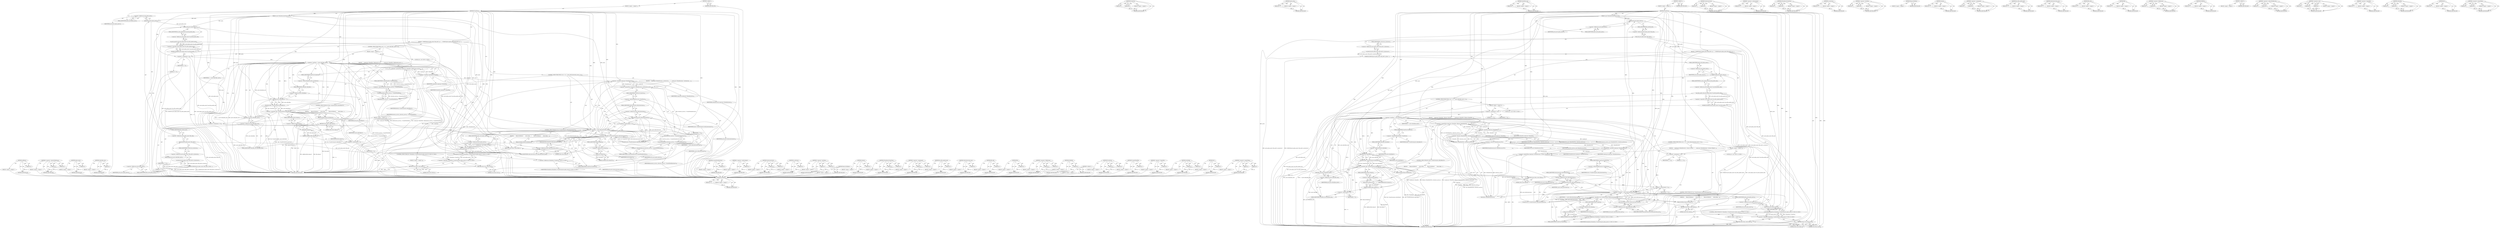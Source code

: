 digraph "&lt;operator&gt;.greaterThan" {
vulnerable_239 [label=<(METHOD,AddEntry)>];
vulnerable_240 [label=<(PARAM,p1)>];
vulnerable_241 [label=<(BLOCK,&lt;empty&gt;,&lt;empty&gt;)>];
vulnerable_242 [label=<(METHOD_RETURN,ANY)>];
vulnerable_221 [label=<(METHOD,FromProto)>];
vulnerable_222 [label=<(PARAM,p1)>];
vulnerable_223 [label=<(PARAM,p2)>];
vulnerable_224 [label=<(BLOCK,&lt;empty&gt;,&lt;empty&gt;)>];
vulnerable_225 [label=<(METHOD_RETURN,ANY)>];
vulnerable_176 [label=<(METHOD,gdata_entry)>];
vulnerable_177 [label=<(PARAM,p1)>];
vulnerable_178 [label=<(BLOCK,&lt;empty&gt;,&lt;empty&gt;)>];
vulnerable_179 [label=<(METHOD_RETURN,ANY)>];
vulnerable_198 [label=<(METHOD,child_files_size)>];
vulnerable_199 [label=<(PARAM,p1)>];
vulnerable_200 [label=<(BLOCK,&lt;empty&gt;,&lt;empty&gt;)>];
vulnerable_201 [label=<(METHOD_RETURN,ANY)>];
vulnerable_6 [label=<(METHOD,&lt;global&gt;)<SUB>1</SUB>>];
vulnerable_7 [label=<(BLOCK,&lt;empty&gt;,&lt;empty&gt;)<SUB>1</SUB>>];
vulnerable_8 [label=<(METHOD,FromProto)<SUB>1</SUB>>];
vulnerable_9 [label=<(PARAM,const GDataDirectoryProto&amp; proto)<SUB>1</SUB>>];
vulnerable_10 [label=<(BLOCK,{
  DCHECK(proto.gdata_entry().file_info().is_d...,{
  DCHECK(proto.gdata_entry().file_info().is_d...)<SUB>1</SUB>>];
vulnerable_11 [label=<(DCHECK,DCHECK(proto.gdata_entry().file_info().is_direc...)<SUB>2</SUB>>];
vulnerable_12 [label=<(is_directory,proto.gdata_entry().file_info().is_directory())<SUB>2</SUB>>];
vulnerable_13 [label=<(&lt;operator&gt;.fieldAccess,proto.gdata_entry().file_info().is_directory)<SUB>2</SUB>>];
vulnerable_14 [label=<(file_info,proto.gdata_entry().file_info())<SUB>2</SUB>>];
vulnerable_15 [label=<(&lt;operator&gt;.fieldAccess,proto.gdata_entry().file_info)<SUB>2</SUB>>];
vulnerable_16 [label=<(gdata_entry,proto.gdata_entry())<SUB>2</SUB>>];
vulnerable_17 [label=<(&lt;operator&gt;.fieldAccess,proto.gdata_entry)<SUB>2</SUB>>];
vulnerable_18 [label=<(IDENTIFIER,proto,proto.gdata_entry())<SUB>2</SUB>>];
vulnerable_19 [label=<(FIELD_IDENTIFIER,gdata_entry,gdata_entry)<SUB>2</SUB>>];
vulnerable_20 [label=<(FIELD_IDENTIFIER,file_info,file_info)<SUB>2</SUB>>];
vulnerable_21 [label=<(FIELD_IDENTIFIER,is_directory,is_directory)<SUB>2</SUB>>];
vulnerable_22 [label=<(DCHECK,DCHECK(!proto.gdata_entry().has_file_specific_i...)<SUB>3</SUB>>];
vulnerable_23 [label=<(&lt;operator&gt;.logicalNot,!proto.gdata_entry().has_file_specific_info())<SUB>3</SUB>>];
vulnerable_24 [label=<(has_file_specific_info,proto.gdata_entry().has_file_specific_info())<SUB>3</SUB>>];
vulnerable_25 [label=<(&lt;operator&gt;.fieldAccess,proto.gdata_entry().has_file_specific_info)<SUB>3</SUB>>];
vulnerable_26 [label=<(gdata_entry,proto.gdata_entry())<SUB>3</SUB>>];
vulnerable_27 [label=<(&lt;operator&gt;.fieldAccess,proto.gdata_entry)<SUB>3</SUB>>];
vulnerable_28 [label=<(IDENTIFIER,proto,proto.gdata_entry())<SUB>3</SUB>>];
vulnerable_29 [label=<(FIELD_IDENTIFIER,gdata_entry,gdata_entry)<SUB>3</SUB>>];
vulnerable_30 [label=<(FIELD_IDENTIFIER,has_file_specific_info,has_file_specific_info)<SUB>3</SUB>>];
vulnerable_31 [label=<(CONTROL_STRUCTURE,FOR,for (int i = 0;i &lt; proto.child_files_size();++i))<SUB>5</SUB>>];
vulnerable_32 [label=<(BLOCK,&lt;empty&gt;,&lt;empty&gt;)<SUB>5</SUB>>];
vulnerable_33 [label="<(LOCAL,int i: int)<SUB>5</SUB>>"];
vulnerable_34 [label=<(&lt;operator&gt;.assignment,i = 0)<SUB>5</SUB>>];
vulnerable_35 [label=<(IDENTIFIER,i,i = 0)<SUB>5</SUB>>];
vulnerable_36 [label=<(LITERAL,0,i = 0)<SUB>5</SUB>>];
vulnerable_37 [label=<(&lt;operator&gt;.lessThan,i &lt; proto.child_files_size())<SUB>5</SUB>>];
vulnerable_38 [label=<(IDENTIFIER,i,i &lt; proto.child_files_size())<SUB>5</SUB>>];
vulnerable_39 [label=<(child_files_size,proto.child_files_size())<SUB>5</SUB>>];
vulnerable_40 [label=<(&lt;operator&gt;.fieldAccess,proto.child_files_size)<SUB>5</SUB>>];
vulnerable_41 [label=<(IDENTIFIER,proto,proto.child_files_size())<SUB>5</SUB>>];
vulnerable_42 [label=<(FIELD_IDENTIFIER,child_files_size,child_files_size)<SUB>5</SUB>>];
vulnerable_43 [label=<(&lt;operator&gt;.preIncrement,++i)<SUB>5</SUB>>];
vulnerable_44 [label=<(IDENTIFIER,i,++i)<SUB>5</SUB>>];
vulnerable_45 [label=<(BLOCK,{
    scoped_ptr&lt;GDataFile&gt; file(new GDataFile(...,{
    scoped_ptr&lt;GDataFile&gt; file(new GDataFile(...)<SUB>5</SUB>>];
vulnerable_46 [label=<(&lt;operator&gt;.greaterThan,scoped_ptr&lt;GDataFile&gt; file(new GDataFile(NULL, ...)<SUB>6</SUB>>];
vulnerable_47 [label=<(&lt;operator&gt;.lessThan,scoped_ptr&lt;GDataFile)<SUB>6</SUB>>];
vulnerable_48 [label=<(IDENTIFIER,scoped_ptr,scoped_ptr&lt;GDataFile)<SUB>6</SUB>>];
vulnerable_49 [label=<(IDENTIFIER,GDataFile,scoped_ptr&lt;GDataFile)<SUB>6</SUB>>];
vulnerable_50 [label=<(file,file(new GDataFile(NULL, directory_service_)))<SUB>6</SUB>>];
vulnerable_51 [label=<(&lt;operator&gt;.new,new GDataFile(NULL, directory_service_))<SUB>6</SUB>>];
vulnerable_52 [label=<(IDENTIFIER,GDataFile,new GDataFile(NULL, directory_service_))<SUB>6</SUB>>];
vulnerable_53 [label=<(IDENTIFIER,NULL,new GDataFile(NULL, directory_service_))<SUB>6</SUB>>];
vulnerable_54 [label=<(IDENTIFIER,directory_service_,new GDataFile(NULL, directory_service_))<SUB>6</SUB>>];
vulnerable_55 [label=<(CONTROL_STRUCTURE,IF,if (!file-&gt;FromProto(proto.child_files(i))))<SUB>7</SUB>>];
vulnerable_56 [label=<(&lt;operator&gt;.logicalNot,!file-&gt;FromProto(proto.child_files(i)))<SUB>7</SUB>>];
vulnerable_57 [label=<(FromProto,file-&gt;FromProto(proto.child_files(i)))<SUB>7</SUB>>];
vulnerable_58 [label=<(&lt;operator&gt;.indirectFieldAccess,file-&gt;FromProto)<SUB>7</SUB>>];
vulnerable_59 [label=<(IDENTIFIER,file,file-&gt;FromProto(proto.child_files(i)))<SUB>7</SUB>>];
vulnerable_60 [label=<(FIELD_IDENTIFIER,FromProto,FromProto)<SUB>7</SUB>>];
vulnerable_61 [label=<(child_files,proto.child_files(i))<SUB>7</SUB>>];
vulnerable_62 [label=<(&lt;operator&gt;.fieldAccess,proto.child_files)<SUB>7</SUB>>];
vulnerable_63 [label=<(IDENTIFIER,proto,proto.child_files(i))<SUB>7</SUB>>];
vulnerable_64 [label=<(FIELD_IDENTIFIER,child_files,child_files)<SUB>7</SUB>>];
vulnerable_65 [label=<(IDENTIFIER,i,proto.child_files(i))<SUB>7</SUB>>];
vulnerable_66 [label=<(BLOCK,{
       RemoveChildren();
       return false;...,{
       RemoveChildren();
       return false;...)<SUB>7</SUB>>];
vulnerable_67 [label=<(RemoveChildren,RemoveChildren())<SUB>8</SUB>>];
vulnerable_68 [label=<(RETURN,return false;,return false;)<SUB>9</SUB>>];
vulnerable_69 [label=<(LITERAL,false,return false;)<SUB>9</SUB>>];
vulnerable_70 [label=<(AddEntry,AddEntry(file.release()))<SUB>11</SUB>>];
vulnerable_71 [label=<(release,file.release())<SUB>11</SUB>>];
vulnerable_72 [label=<(&lt;operator&gt;.fieldAccess,file.release)<SUB>11</SUB>>];
vulnerable_73 [label=<(IDENTIFIER,file,file.release())<SUB>11</SUB>>];
vulnerable_74 [label=<(FIELD_IDENTIFIER,release,release)<SUB>11</SUB>>];
vulnerable_75 [label=<(CONTROL_STRUCTURE,FOR,for (int i = 0;i &lt; proto.child_directories_size();++i))<SUB>13</SUB>>];
vulnerable_76 [label=<(BLOCK,&lt;empty&gt;,&lt;empty&gt;)<SUB>13</SUB>>];
vulnerable_77 [label="<(LOCAL,int i: int)<SUB>13</SUB>>"];
vulnerable_78 [label=<(&lt;operator&gt;.assignment,i = 0)<SUB>13</SUB>>];
vulnerable_79 [label=<(IDENTIFIER,i,i = 0)<SUB>13</SUB>>];
vulnerable_80 [label=<(LITERAL,0,i = 0)<SUB>13</SUB>>];
vulnerable_81 [label=<(&lt;operator&gt;.lessThan,i &lt; proto.child_directories_size())<SUB>13</SUB>>];
vulnerable_82 [label=<(IDENTIFIER,i,i &lt; proto.child_directories_size())<SUB>13</SUB>>];
vulnerable_83 [label=<(child_directories_size,proto.child_directories_size())<SUB>13</SUB>>];
vulnerable_84 [label=<(&lt;operator&gt;.fieldAccess,proto.child_directories_size)<SUB>13</SUB>>];
vulnerable_85 [label=<(IDENTIFIER,proto,proto.child_directories_size())<SUB>13</SUB>>];
vulnerable_86 [label=<(FIELD_IDENTIFIER,child_directories_size,child_directories_size)<SUB>13</SUB>>];
vulnerable_87 [label=<(&lt;operator&gt;.preIncrement,++i)<SUB>13</SUB>>];
vulnerable_88 [label=<(IDENTIFIER,i,++i)<SUB>13</SUB>>];
vulnerable_89 [label=<(BLOCK,{
    scoped_ptr&lt;GDataDirectory&gt; dir(new GDataD...,{
    scoped_ptr&lt;GDataDirectory&gt; dir(new GDataD...)<SUB>13</SUB>>];
vulnerable_90 [label=<(&lt;operator&gt;.greaterThan,scoped_ptr&lt;GDataDirectory&gt; dir(new GDataDirecto...)<SUB>14</SUB>>];
vulnerable_91 [label=<(&lt;operator&gt;.lessThan,scoped_ptr&lt;GDataDirectory)<SUB>14</SUB>>];
vulnerable_92 [label=<(IDENTIFIER,scoped_ptr,scoped_ptr&lt;GDataDirectory)<SUB>14</SUB>>];
vulnerable_93 [label=<(IDENTIFIER,GDataDirectory,scoped_ptr&lt;GDataDirectory)<SUB>14</SUB>>];
vulnerable_94 [label=<(dir,dir(new GDataDirectory(NULL,
                  ...)<SUB>14</SUB>>];
vulnerable_95 [label=<(&lt;operator&gt;.new,new GDataDirectory(NULL,
                      ...)<SUB>14</SUB>>];
vulnerable_96 [label=<(IDENTIFIER,GDataDirectory,new GDataDirectory(NULL,
                      ...)<SUB>14</SUB>>];
vulnerable_97 [label=<(IDENTIFIER,NULL,new GDataDirectory(NULL,
                      ...)<SUB>14</SUB>>];
vulnerable_98 [label=<(IDENTIFIER,directory_service_,new GDataDirectory(NULL,
                      ...)<SUB>15</SUB>>];
vulnerable_99 [label=<(CONTROL_STRUCTURE,IF,if (!dir-&gt;FromProto(proto.child_directories(i))))<SUB>16</SUB>>];
vulnerable_100 [label=<(&lt;operator&gt;.logicalNot,!dir-&gt;FromProto(proto.child_directories(i)))<SUB>16</SUB>>];
vulnerable_101 [label=<(FromProto,dir-&gt;FromProto(proto.child_directories(i)))<SUB>16</SUB>>];
vulnerable_102 [label=<(&lt;operator&gt;.indirectFieldAccess,dir-&gt;FromProto)<SUB>16</SUB>>];
vulnerable_103 [label=<(IDENTIFIER,dir,dir-&gt;FromProto(proto.child_directories(i)))<SUB>16</SUB>>];
vulnerable_104 [label=<(FIELD_IDENTIFIER,FromProto,FromProto)<SUB>16</SUB>>];
vulnerable_105 [label=<(child_directories,proto.child_directories(i))<SUB>16</SUB>>];
vulnerable_106 [label=<(&lt;operator&gt;.fieldAccess,proto.child_directories)<SUB>16</SUB>>];
vulnerable_107 [label=<(IDENTIFIER,proto,proto.child_directories(i))<SUB>16</SUB>>];
vulnerable_108 [label=<(FIELD_IDENTIFIER,child_directories,child_directories)<SUB>16</SUB>>];
vulnerable_109 [label=<(IDENTIFIER,i,proto.child_directories(i))<SUB>16</SUB>>];
vulnerable_110 [label=<(BLOCK,{
       RemoveChildren();
       return false;...,{
       RemoveChildren();
       return false;...)<SUB>16</SUB>>];
vulnerable_111 [label=<(RemoveChildren,RemoveChildren())<SUB>17</SUB>>];
vulnerable_112 [label=<(RETURN,return false;,return false;)<SUB>18</SUB>>];
vulnerable_113 [label=<(LITERAL,false,return false;)<SUB>18</SUB>>];
vulnerable_114 [label=<(AddEntry,AddEntry(dir.release()))<SUB>20</SUB>>];
vulnerable_115 [label=<(release,dir.release())<SUB>20</SUB>>];
vulnerable_116 [label=<(&lt;operator&gt;.fieldAccess,dir.release)<SUB>20</SUB>>];
vulnerable_117 [label=<(IDENTIFIER,dir,dir.release())<SUB>20</SUB>>];
vulnerable_118 [label=<(FIELD_IDENTIFIER,release,release)<SUB>20</SUB>>];
vulnerable_119 [label="<(CONTROL_STRUCTURE,IF,if (!GDataEntry::FromProto(proto.gdata_entry())))<SUB>23</SUB>>"];
vulnerable_120 [label="<(&lt;operator&gt;.logicalNot,!GDataEntry::FromProto(proto.gdata_entry()))<SUB>23</SUB>>"];
vulnerable_121 [label="<(GDataEntry.FromProto,GDataEntry::FromProto(proto.gdata_entry()))<SUB>23</SUB>>"];
vulnerable_122 [label="<(&lt;operator&gt;.fieldAccess,GDataEntry::FromProto)<SUB>23</SUB>>"];
vulnerable_123 [label="<(IDENTIFIER,GDataEntry,GDataEntry::FromProto(proto.gdata_entry()))<SUB>23</SUB>>"];
vulnerable_124 [label=<(FIELD_IDENTIFIER,FromProto,FromProto)<SUB>23</SUB>>];
vulnerable_125 [label=<(gdata_entry,proto.gdata_entry())<SUB>23</SUB>>];
vulnerable_126 [label=<(&lt;operator&gt;.fieldAccess,proto.gdata_entry)<SUB>23</SUB>>];
vulnerable_127 [label=<(IDENTIFIER,proto,proto.gdata_entry())<SUB>23</SUB>>];
vulnerable_128 [label=<(FIELD_IDENTIFIER,gdata_entry,gdata_entry)<SUB>23</SUB>>];
vulnerable_129 [label=<(BLOCK,&lt;empty&gt;,&lt;empty&gt;)<SUB>24</SUB>>];
vulnerable_130 [label=<(RETURN,return false;,return false;)<SUB>24</SUB>>];
vulnerable_131 [label=<(LITERAL,false,return false;)<SUB>24</SUB>>];
vulnerable_132 [label=<(RETURN,return true;,return true;)<SUB>26</SUB>>];
vulnerable_133 [label=<(LITERAL,true,return true;)<SUB>26</SUB>>];
vulnerable_134 [label=<(METHOD_RETURN,bool)<SUB>1</SUB>>];
vulnerable_136 [label=<(METHOD_RETURN,ANY)<SUB>1</SUB>>];
vulnerable_255 [label=<(METHOD,child_directories)>];
vulnerable_256 [label=<(PARAM,p1)>];
vulnerable_257 [label=<(PARAM,p2)>];
vulnerable_258 [label=<(BLOCK,&lt;empty&gt;,&lt;empty&gt;)>];
vulnerable_259 [label=<(METHOD_RETURN,ANY)>];
vulnerable_202 [label=<(METHOD,&lt;operator&gt;.preIncrement)>];
vulnerable_203 [label=<(PARAM,p1)>];
vulnerable_204 [label=<(BLOCK,&lt;empty&gt;,&lt;empty&gt;)>];
vulnerable_205 [label=<(METHOD_RETURN,ANY)>];
vulnerable_260 [label=<(METHOD,GDataEntry.FromProto)>];
vulnerable_261 [label=<(PARAM,p1)>];
vulnerable_262 [label=<(PARAM,p2)>];
vulnerable_263 [label=<(BLOCK,&lt;empty&gt;,&lt;empty&gt;)>];
vulnerable_264 [label=<(METHOD_RETURN,ANY)>];
vulnerable_163 [label=<(METHOD,is_directory)>];
vulnerable_164 [label=<(PARAM,p1)>];
vulnerable_165 [label=<(BLOCK,&lt;empty&gt;,&lt;empty&gt;)>];
vulnerable_166 [label=<(METHOD_RETURN,ANY)>];
vulnerable_193 [label=<(METHOD,&lt;operator&gt;.lessThan)>];
vulnerable_194 [label=<(PARAM,p1)>];
vulnerable_195 [label=<(PARAM,p2)>];
vulnerable_196 [label=<(BLOCK,&lt;empty&gt;,&lt;empty&gt;)>];
vulnerable_197 [label=<(METHOD_RETURN,ANY)>];
vulnerable_236 [label=<(METHOD,RemoveChildren)>];
vulnerable_237 [label=<(BLOCK,&lt;empty&gt;,&lt;empty&gt;)>];
vulnerable_238 [label=<(METHOD_RETURN,ANY)>];
vulnerable_243 [label=<(METHOD,release)>];
vulnerable_244 [label=<(PARAM,p1)>];
vulnerable_245 [label=<(BLOCK,&lt;empty&gt;,&lt;empty&gt;)>];
vulnerable_246 [label=<(METHOD_RETURN,ANY)>];
vulnerable_188 [label=<(METHOD,&lt;operator&gt;.assignment)>];
vulnerable_189 [label=<(PARAM,p1)>];
vulnerable_190 [label=<(PARAM,p2)>];
vulnerable_191 [label=<(BLOCK,&lt;empty&gt;,&lt;empty&gt;)>];
vulnerable_192 [label=<(METHOD_RETURN,ANY)>];
vulnerable_184 [label=<(METHOD,has_file_specific_info)>];
vulnerable_185 [label=<(PARAM,p1)>];
vulnerable_186 [label=<(BLOCK,&lt;empty&gt;,&lt;empty&gt;)>];
vulnerable_187 [label=<(METHOD_RETURN,ANY)>];
vulnerable_247 [label=<(METHOD,child_directories_size)>];
vulnerable_248 [label=<(PARAM,p1)>];
vulnerable_249 [label=<(BLOCK,&lt;empty&gt;,&lt;empty&gt;)>];
vulnerable_250 [label=<(METHOD_RETURN,ANY)>];
vulnerable_172 [label=<(METHOD,file_info)>];
vulnerable_173 [label=<(PARAM,p1)>];
vulnerable_174 [label=<(BLOCK,&lt;empty&gt;,&lt;empty&gt;)>];
vulnerable_175 [label=<(METHOD_RETURN,ANY)>];
vulnerable_211 [label=<(METHOD,file)>];
vulnerable_212 [label=<(PARAM,p1)>];
vulnerable_213 [label=<(BLOCK,&lt;empty&gt;,&lt;empty&gt;)>];
vulnerable_214 [label=<(METHOD_RETURN,ANY)>];
vulnerable_167 [label=<(METHOD,&lt;operator&gt;.fieldAccess)>];
vulnerable_168 [label=<(PARAM,p1)>];
vulnerable_169 [label=<(PARAM,p2)>];
vulnerable_170 [label=<(BLOCK,&lt;empty&gt;,&lt;empty&gt;)>];
vulnerable_171 [label=<(METHOD_RETURN,ANY)>];
vulnerable_159 [label=<(METHOD,DCHECK)>];
vulnerable_160 [label=<(PARAM,p1)>];
vulnerable_161 [label=<(BLOCK,&lt;empty&gt;,&lt;empty&gt;)>];
vulnerable_162 [label=<(METHOD_RETURN,ANY)>];
vulnerable_153 [label=<(METHOD,&lt;global&gt;)<SUB>1</SUB>>];
vulnerable_154 [label=<(BLOCK,&lt;empty&gt;,&lt;empty&gt;)>];
vulnerable_155 [label=<(METHOD_RETURN,ANY)>];
vulnerable_226 [label=<(METHOD,&lt;operator&gt;.indirectFieldAccess)>];
vulnerable_227 [label=<(PARAM,p1)>];
vulnerable_228 [label=<(PARAM,p2)>];
vulnerable_229 [label=<(BLOCK,&lt;empty&gt;,&lt;empty&gt;)>];
vulnerable_230 [label=<(METHOD_RETURN,ANY)>];
vulnerable_215 [label=<(METHOD,&lt;operator&gt;.new)>];
vulnerable_216 [label=<(PARAM,p1)>];
vulnerable_217 [label=<(PARAM,p2)>];
vulnerable_218 [label=<(PARAM,p3)>];
vulnerable_219 [label=<(BLOCK,&lt;empty&gt;,&lt;empty&gt;)>];
vulnerable_220 [label=<(METHOD_RETURN,ANY)>];
vulnerable_180 [label=<(METHOD,&lt;operator&gt;.logicalNot)>];
vulnerable_181 [label=<(PARAM,p1)>];
vulnerable_182 [label=<(BLOCK,&lt;empty&gt;,&lt;empty&gt;)>];
vulnerable_183 [label=<(METHOD_RETURN,ANY)>];
vulnerable_231 [label=<(METHOD,child_files)>];
vulnerable_232 [label=<(PARAM,p1)>];
vulnerable_233 [label=<(PARAM,p2)>];
vulnerable_234 [label=<(BLOCK,&lt;empty&gt;,&lt;empty&gt;)>];
vulnerable_235 [label=<(METHOD_RETURN,ANY)>];
vulnerable_251 [label=<(METHOD,dir)>];
vulnerable_252 [label=<(PARAM,p1)>];
vulnerable_253 [label=<(BLOCK,&lt;empty&gt;,&lt;empty&gt;)>];
vulnerable_254 [label=<(METHOD_RETURN,ANY)>];
vulnerable_206 [label=<(METHOD,&lt;operator&gt;.greaterThan)>];
vulnerable_207 [label=<(PARAM,p1)>];
vulnerable_208 [label=<(PARAM,p2)>];
vulnerable_209 [label=<(BLOCK,&lt;empty&gt;,&lt;empty&gt;)>];
vulnerable_210 [label=<(METHOD_RETURN,ANY)>];
fixed_233 [label=<(METHOD,AddEntry)>];
fixed_234 [label=<(PARAM,p1)>];
fixed_235 [label=<(BLOCK,&lt;empty&gt;,&lt;empty&gt;)>];
fixed_236 [label=<(METHOD_RETURN,ANY)>];
fixed_215 [label=<(METHOD,&lt;operator&gt;.indirectFieldAccess)>];
fixed_216 [label=<(PARAM,p1)>];
fixed_217 [label=<(PARAM,p2)>];
fixed_218 [label=<(BLOCK,&lt;empty&gt;,&lt;empty&gt;)>];
fixed_219 [label=<(METHOD_RETURN,ANY)>];
fixed_172 [label=<(METHOD,gdata_entry)>];
fixed_173 [label=<(PARAM,p1)>];
fixed_174 [label=<(BLOCK,&lt;empty&gt;,&lt;empty&gt;)>];
fixed_175 [label=<(METHOD_RETURN,ANY)>];
fixed_194 [label=<(METHOD,child_files_size)>];
fixed_195 [label=<(PARAM,p1)>];
fixed_196 [label=<(BLOCK,&lt;empty&gt;,&lt;empty&gt;)>];
fixed_197 [label=<(METHOD_RETURN,ANY)>];
fixed_6 [label=<(METHOD,&lt;global&gt;)<SUB>1</SUB>>];
fixed_7 [label=<(BLOCK,&lt;empty&gt;,&lt;empty&gt;)<SUB>1</SUB>>];
fixed_8 [label=<(METHOD,FromProto)<SUB>1</SUB>>];
fixed_9 [label=<(PARAM,const GDataDirectoryProto&amp; proto)<SUB>1</SUB>>];
fixed_10 [label=<(BLOCK,{
  DCHECK(proto.gdata_entry().file_info().is_d...,{
  DCHECK(proto.gdata_entry().file_info().is_d...)<SUB>1</SUB>>];
fixed_11 [label=<(DCHECK,DCHECK(proto.gdata_entry().file_info().is_direc...)<SUB>2</SUB>>];
fixed_12 [label=<(is_directory,proto.gdata_entry().file_info().is_directory())<SUB>2</SUB>>];
fixed_13 [label=<(&lt;operator&gt;.fieldAccess,proto.gdata_entry().file_info().is_directory)<SUB>2</SUB>>];
fixed_14 [label=<(file_info,proto.gdata_entry().file_info())<SUB>2</SUB>>];
fixed_15 [label=<(&lt;operator&gt;.fieldAccess,proto.gdata_entry().file_info)<SUB>2</SUB>>];
fixed_16 [label=<(gdata_entry,proto.gdata_entry())<SUB>2</SUB>>];
fixed_17 [label=<(&lt;operator&gt;.fieldAccess,proto.gdata_entry)<SUB>2</SUB>>];
fixed_18 [label=<(IDENTIFIER,proto,proto.gdata_entry())<SUB>2</SUB>>];
fixed_19 [label=<(FIELD_IDENTIFIER,gdata_entry,gdata_entry)<SUB>2</SUB>>];
fixed_20 [label=<(FIELD_IDENTIFIER,file_info,file_info)<SUB>2</SUB>>];
fixed_21 [label=<(FIELD_IDENTIFIER,is_directory,is_directory)<SUB>2</SUB>>];
fixed_22 [label=<(DCHECK,DCHECK(!proto.gdata_entry().has_file_specific_i...)<SUB>3</SUB>>];
fixed_23 [label=<(&lt;operator&gt;.logicalNot,!proto.gdata_entry().has_file_specific_info())<SUB>3</SUB>>];
fixed_24 [label=<(has_file_specific_info,proto.gdata_entry().has_file_specific_info())<SUB>3</SUB>>];
fixed_25 [label=<(&lt;operator&gt;.fieldAccess,proto.gdata_entry().has_file_specific_info)<SUB>3</SUB>>];
fixed_26 [label=<(gdata_entry,proto.gdata_entry())<SUB>3</SUB>>];
fixed_27 [label=<(&lt;operator&gt;.fieldAccess,proto.gdata_entry)<SUB>3</SUB>>];
fixed_28 [label=<(IDENTIFIER,proto,proto.gdata_entry())<SUB>3</SUB>>];
fixed_29 [label=<(FIELD_IDENTIFIER,gdata_entry,gdata_entry)<SUB>3</SUB>>];
fixed_30 [label=<(FIELD_IDENTIFIER,has_file_specific_info,has_file_specific_info)<SUB>3</SUB>>];
fixed_31 [label=<(CONTROL_STRUCTURE,FOR,for (int i = 0;i &lt; proto.child_files_size();++i))<SUB>5</SUB>>];
fixed_32 [label=<(BLOCK,&lt;empty&gt;,&lt;empty&gt;)<SUB>5</SUB>>];
fixed_33 [label="<(LOCAL,int i: int)<SUB>5</SUB>>"];
fixed_34 [label=<(&lt;operator&gt;.assignment,i = 0)<SUB>5</SUB>>];
fixed_35 [label=<(IDENTIFIER,i,i = 0)<SUB>5</SUB>>];
fixed_36 [label=<(LITERAL,0,i = 0)<SUB>5</SUB>>];
fixed_37 [label=<(&lt;operator&gt;.lessThan,i &lt; proto.child_files_size())<SUB>5</SUB>>];
fixed_38 [label=<(IDENTIFIER,i,i &lt; proto.child_files_size())<SUB>5</SUB>>];
fixed_39 [label=<(child_files_size,proto.child_files_size())<SUB>5</SUB>>];
fixed_40 [label=<(&lt;operator&gt;.fieldAccess,proto.child_files_size)<SUB>5</SUB>>];
fixed_41 [label=<(IDENTIFIER,proto,proto.child_files_size())<SUB>5</SUB>>];
fixed_42 [label=<(FIELD_IDENTIFIER,child_files_size,child_files_size)<SUB>5</SUB>>];
fixed_43 [label=<(&lt;operator&gt;.preIncrement,++i)<SUB>5</SUB>>];
fixed_44 [label=<(IDENTIFIER,i,++i)<SUB>5</SUB>>];
fixed_45 [label=<(BLOCK,{
    scoped_ptr&lt;GDataFile&gt; file(directory_serv...,{
    scoped_ptr&lt;GDataFile&gt; file(directory_serv...)<SUB>5</SUB>>];
fixed_46 [label=<(&lt;operator&gt;.greaterThan,scoped_ptr&lt;GDataFile&gt; file(directory_service_-&gt;...)<SUB>6</SUB>>];
fixed_47 [label=<(&lt;operator&gt;.lessThan,scoped_ptr&lt;GDataFile)<SUB>6</SUB>>];
fixed_48 [label=<(IDENTIFIER,scoped_ptr,scoped_ptr&lt;GDataFile)<SUB>6</SUB>>];
fixed_49 [label=<(IDENTIFIER,GDataFile,scoped_ptr&lt;GDataFile)<SUB>6</SUB>>];
fixed_50 [label=<(file,file(directory_service_-&gt;CreateGDataFile()))<SUB>6</SUB>>];
fixed_51 [label=<(CreateGDataFile,directory_service_-&gt;CreateGDataFile())<SUB>6</SUB>>];
fixed_52 [label=<(&lt;operator&gt;.indirectFieldAccess,directory_service_-&gt;CreateGDataFile)<SUB>6</SUB>>];
fixed_53 [label=<(IDENTIFIER,directory_service_,directory_service_-&gt;CreateGDataFile())<SUB>6</SUB>>];
fixed_54 [label=<(FIELD_IDENTIFIER,CreateGDataFile,CreateGDataFile)<SUB>6</SUB>>];
fixed_55 [label=<(CONTROL_STRUCTURE,IF,if (!file-&gt;FromProto(proto.child_files(i))))<SUB>7</SUB>>];
fixed_56 [label=<(&lt;operator&gt;.logicalNot,!file-&gt;FromProto(proto.child_files(i)))<SUB>7</SUB>>];
fixed_57 [label=<(FromProto,file-&gt;FromProto(proto.child_files(i)))<SUB>7</SUB>>];
fixed_58 [label=<(&lt;operator&gt;.indirectFieldAccess,file-&gt;FromProto)<SUB>7</SUB>>];
fixed_59 [label=<(IDENTIFIER,file,file-&gt;FromProto(proto.child_files(i)))<SUB>7</SUB>>];
fixed_60 [label=<(FIELD_IDENTIFIER,FromProto,FromProto)<SUB>7</SUB>>];
fixed_61 [label=<(child_files,proto.child_files(i))<SUB>7</SUB>>];
fixed_62 [label=<(&lt;operator&gt;.fieldAccess,proto.child_files)<SUB>7</SUB>>];
fixed_63 [label=<(IDENTIFIER,proto,proto.child_files(i))<SUB>7</SUB>>];
fixed_64 [label=<(FIELD_IDENTIFIER,child_files,child_files)<SUB>7</SUB>>];
fixed_65 [label=<(IDENTIFIER,i,proto.child_files(i))<SUB>7</SUB>>];
fixed_66 [label=<(BLOCK,{
       RemoveChildren();
       return false;...,{
       RemoveChildren();
       return false;...)<SUB>7</SUB>>];
fixed_67 [label=<(RemoveChildren,RemoveChildren())<SUB>8</SUB>>];
fixed_68 [label=<(RETURN,return false;,return false;)<SUB>9</SUB>>];
fixed_69 [label=<(LITERAL,false,return false;)<SUB>9</SUB>>];
fixed_70 [label=<(AddEntry,AddEntry(file.release()))<SUB>11</SUB>>];
fixed_71 [label=<(release,file.release())<SUB>11</SUB>>];
fixed_72 [label=<(&lt;operator&gt;.fieldAccess,file.release)<SUB>11</SUB>>];
fixed_73 [label=<(IDENTIFIER,file,file.release())<SUB>11</SUB>>];
fixed_74 [label=<(FIELD_IDENTIFIER,release,release)<SUB>11</SUB>>];
fixed_75 [label=<(CONTROL_STRUCTURE,FOR,for (int i = 0;i &lt; proto.child_directories_size();++i))<SUB>13</SUB>>];
fixed_76 [label=<(BLOCK,&lt;empty&gt;,&lt;empty&gt;)<SUB>13</SUB>>];
fixed_77 [label="<(LOCAL,int i: int)<SUB>13</SUB>>"];
fixed_78 [label=<(&lt;operator&gt;.assignment,i = 0)<SUB>13</SUB>>];
fixed_79 [label=<(IDENTIFIER,i,i = 0)<SUB>13</SUB>>];
fixed_80 [label=<(LITERAL,0,i = 0)<SUB>13</SUB>>];
fixed_81 [label=<(&lt;operator&gt;.lessThan,i &lt; proto.child_directories_size())<SUB>13</SUB>>];
fixed_82 [label=<(IDENTIFIER,i,i &lt; proto.child_directories_size())<SUB>13</SUB>>];
fixed_83 [label=<(child_directories_size,proto.child_directories_size())<SUB>13</SUB>>];
fixed_84 [label=<(&lt;operator&gt;.fieldAccess,proto.child_directories_size)<SUB>13</SUB>>];
fixed_85 [label=<(IDENTIFIER,proto,proto.child_directories_size())<SUB>13</SUB>>];
fixed_86 [label=<(FIELD_IDENTIFIER,child_directories_size,child_directories_size)<SUB>13</SUB>>];
fixed_87 [label=<(&lt;operator&gt;.preIncrement,++i)<SUB>13</SUB>>];
fixed_88 [label=<(IDENTIFIER,i,++i)<SUB>13</SUB>>];
fixed_89 [label=<(BLOCK,{
    scoped_ptr&lt;GDataDirectory&gt; dir(directory_...,{
    scoped_ptr&lt;GDataDirectory&gt; dir(directory_...)<SUB>13</SUB>>];
fixed_90 [label=<(&lt;operator&gt;.greaterThan,scoped_ptr&lt;GDataDirectory&gt; dir(directory_servic...)<SUB>14</SUB>>];
fixed_91 [label=<(&lt;operator&gt;.lessThan,scoped_ptr&lt;GDataDirectory)<SUB>14</SUB>>];
fixed_92 [label=<(IDENTIFIER,scoped_ptr,scoped_ptr&lt;GDataDirectory)<SUB>14</SUB>>];
fixed_93 [label=<(IDENTIFIER,GDataDirectory,scoped_ptr&lt;GDataDirectory)<SUB>14</SUB>>];
fixed_94 [label=<(dir,dir(directory_service_-&gt;CreateGDataDirectory()))<SUB>14</SUB>>];
fixed_95 [label=<(CreateGDataDirectory,directory_service_-&gt;CreateGDataDirectory())<SUB>14</SUB>>];
fixed_96 [label=<(&lt;operator&gt;.indirectFieldAccess,directory_service_-&gt;CreateGDataDirectory)<SUB>14</SUB>>];
fixed_97 [label=<(IDENTIFIER,directory_service_,directory_service_-&gt;CreateGDataDirectory())<SUB>14</SUB>>];
fixed_98 [label=<(FIELD_IDENTIFIER,CreateGDataDirectory,CreateGDataDirectory)<SUB>14</SUB>>];
fixed_99 [label=<(CONTROL_STRUCTURE,IF,if (!dir-&gt;FromProto(proto.child_directories(i))))<SUB>15</SUB>>];
fixed_100 [label=<(&lt;operator&gt;.logicalNot,!dir-&gt;FromProto(proto.child_directories(i)))<SUB>15</SUB>>];
fixed_101 [label=<(FromProto,dir-&gt;FromProto(proto.child_directories(i)))<SUB>15</SUB>>];
fixed_102 [label=<(&lt;operator&gt;.indirectFieldAccess,dir-&gt;FromProto)<SUB>15</SUB>>];
fixed_103 [label=<(IDENTIFIER,dir,dir-&gt;FromProto(proto.child_directories(i)))<SUB>15</SUB>>];
fixed_104 [label=<(FIELD_IDENTIFIER,FromProto,FromProto)<SUB>15</SUB>>];
fixed_105 [label=<(child_directories,proto.child_directories(i))<SUB>15</SUB>>];
fixed_106 [label=<(&lt;operator&gt;.fieldAccess,proto.child_directories)<SUB>15</SUB>>];
fixed_107 [label=<(IDENTIFIER,proto,proto.child_directories(i))<SUB>15</SUB>>];
fixed_108 [label=<(FIELD_IDENTIFIER,child_directories,child_directories)<SUB>15</SUB>>];
fixed_109 [label=<(IDENTIFIER,i,proto.child_directories(i))<SUB>15</SUB>>];
fixed_110 [label=<(BLOCK,{
       RemoveChildren();
       return false;...,{
       RemoveChildren();
       return false;...)<SUB>15</SUB>>];
fixed_111 [label=<(RemoveChildren,RemoveChildren())<SUB>16</SUB>>];
fixed_112 [label=<(RETURN,return false;,return false;)<SUB>17</SUB>>];
fixed_113 [label=<(LITERAL,false,return false;)<SUB>17</SUB>>];
fixed_114 [label=<(AddEntry,AddEntry(dir.release()))<SUB>19</SUB>>];
fixed_115 [label=<(release,dir.release())<SUB>19</SUB>>];
fixed_116 [label=<(&lt;operator&gt;.fieldAccess,dir.release)<SUB>19</SUB>>];
fixed_117 [label=<(IDENTIFIER,dir,dir.release())<SUB>19</SUB>>];
fixed_118 [label=<(FIELD_IDENTIFIER,release,release)<SUB>19</SUB>>];
fixed_119 [label="<(CONTROL_STRUCTURE,IF,if (!GDataEntry::FromProto(proto.gdata_entry())))<SUB>22</SUB>>"];
fixed_120 [label="<(&lt;operator&gt;.logicalNot,!GDataEntry::FromProto(proto.gdata_entry()))<SUB>22</SUB>>"];
fixed_121 [label="<(GDataEntry.FromProto,GDataEntry::FromProto(proto.gdata_entry()))<SUB>22</SUB>>"];
fixed_122 [label="<(&lt;operator&gt;.fieldAccess,GDataEntry::FromProto)<SUB>22</SUB>>"];
fixed_123 [label="<(IDENTIFIER,GDataEntry,GDataEntry::FromProto(proto.gdata_entry()))<SUB>22</SUB>>"];
fixed_124 [label=<(FIELD_IDENTIFIER,FromProto,FromProto)<SUB>22</SUB>>];
fixed_125 [label=<(gdata_entry,proto.gdata_entry())<SUB>22</SUB>>];
fixed_126 [label=<(&lt;operator&gt;.fieldAccess,proto.gdata_entry)<SUB>22</SUB>>];
fixed_127 [label=<(IDENTIFIER,proto,proto.gdata_entry())<SUB>22</SUB>>];
fixed_128 [label=<(FIELD_IDENTIFIER,gdata_entry,gdata_entry)<SUB>22</SUB>>];
fixed_129 [label=<(BLOCK,&lt;empty&gt;,&lt;empty&gt;)<SUB>23</SUB>>];
fixed_130 [label=<(RETURN,return false;,return false;)<SUB>23</SUB>>];
fixed_131 [label=<(LITERAL,false,return false;)<SUB>23</SUB>>];
fixed_132 [label=<(RETURN,return true;,return true;)<SUB>25</SUB>>];
fixed_133 [label=<(LITERAL,true,return true;)<SUB>25</SUB>>];
fixed_134 [label=<(METHOD_RETURN,bool)<SUB>1</SUB>>];
fixed_136 [label=<(METHOD_RETURN,ANY)<SUB>1</SUB>>];
fixed_249 [label=<(METHOD,CreateGDataDirectory)>];
fixed_250 [label=<(PARAM,p1)>];
fixed_251 [label=<(BLOCK,&lt;empty&gt;,&lt;empty&gt;)>];
fixed_252 [label=<(METHOD_RETURN,ANY)>];
fixed_198 [label=<(METHOD,&lt;operator&gt;.preIncrement)>];
fixed_199 [label=<(PARAM,p1)>];
fixed_200 [label=<(BLOCK,&lt;empty&gt;,&lt;empty&gt;)>];
fixed_201 [label=<(METHOD_RETURN,ANY)>];
fixed_253 [label=<(METHOD,child_directories)>];
fixed_254 [label=<(PARAM,p1)>];
fixed_255 [label=<(PARAM,p2)>];
fixed_256 [label=<(BLOCK,&lt;empty&gt;,&lt;empty&gt;)>];
fixed_257 [label=<(METHOD_RETURN,ANY)>];
fixed_159 [label=<(METHOD,is_directory)>];
fixed_160 [label=<(PARAM,p1)>];
fixed_161 [label=<(BLOCK,&lt;empty&gt;,&lt;empty&gt;)>];
fixed_162 [label=<(METHOD_RETURN,ANY)>];
fixed_189 [label=<(METHOD,&lt;operator&gt;.lessThan)>];
fixed_190 [label=<(PARAM,p1)>];
fixed_191 [label=<(PARAM,p2)>];
fixed_192 [label=<(BLOCK,&lt;empty&gt;,&lt;empty&gt;)>];
fixed_193 [label=<(METHOD_RETURN,ANY)>];
fixed_230 [label=<(METHOD,RemoveChildren)>];
fixed_231 [label=<(BLOCK,&lt;empty&gt;,&lt;empty&gt;)>];
fixed_232 [label=<(METHOD_RETURN,ANY)>];
fixed_237 [label=<(METHOD,release)>];
fixed_238 [label=<(PARAM,p1)>];
fixed_239 [label=<(BLOCK,&lt;empty&gt;,&lt;empty&gt;)>];
fixed_240 [label=<(METHOD_RETURN,ANY)>];
fixed_258 [label=<(METHOD,GDataEntry.FromProto)>];
fixed_259 [label=<(PARAM,p1)>];
fixed_260 [label=<(PARAM,p2)>];
fixed_261 [label=<(BLOCK,&lt;empty&gt;,&lt;empty&gt;)>];
fixed_262 [label=<(METHOD_RETURN,ANY)>];
fixed_184 [label=<(METHOD,&lt;operator&gt;.assignment)>];
fixed_185 [label=<(PARAM,p1)>];
fixed_186 [label=<(PARAM,p2)>];
fixed_187 [label=<(BLOCK,&lt;empty&gt;,&lt;empty&gt;)>];
fixed_188 [label=<(METHOD_RETURN,ANY)>];
fixed_180 [label=<(METHOD,has_file_specific_info)>];
fixed_181 [label=<(PARAM,p1)>];
fixed_182 [label=<(BLOCK,&lt;empty&gt;,&lt;empty&gt;)>];
fixed_183 [label=<(METHOD_RETURN,ANY)>];
fixed_241 [label=<(METHOD,child_directories_size)>];
fixed_242 [label=<(PARAM,p1)>];
fixed_243 [label=<(BLOCK,&lt;empty&gt;,&lt;empty&gt;)>];
fixed_244 [label=<(METHOD_RETURN,ANY)>];
fixed_168 [label=<(METHOD,file_info)>];
fixed_169 [label=<(PARAM,p1)>];
fixed_170 [label=<(BLOCK,&lt;empty&gt;,&lt;empty&gt;)>];
fixed_171 [label=<(METHOD_RETURN,ANY)>];
fixed_207 [label=<(METHOD,file)>];
fixed_208 [label=<(PARAM,p1)>];
fixed_209 [label=<(BLOCK,&lt;empty&gt;,&lt;empty&gt;)>];
fixed_210 [label=<(METHOD_RETURN,ANY)>];
fixed_163 [label=<(METHOD,&lt;operator&gt;.fieldAccess)>];
fixed_164 [label=<(PARAM,p1)>];
fixed_165 [label=<(PARAM,p2)>];
fixed_166 [label=<(BLOCK,&lt;empty&gt;,&lt;empty&gt;)>];
fixed_167 [label=<(METHOD_RETURN,ANY)>];
fixed_155 [label=<(METHOD,DCHECK)>];
fixed_156 [label=<(PARAM,p1)>];
fixed_157 [label=<(BLOCK,&lt;empty&gt;,&lt;empty&gt;)>];
fixed_158 [label=<(METHOD_RETURN,ANY)>];
fixed_149 [label=<(METHOD,&lt;global&gt;)<SUB>1</SUB>>];
fixed_150 [label=<(BLOCK,&lt;empty&gt;,&lt;empty&gt;)>];
fixed_151 [label=<(METHOD_RETURN,ANY)>];
fixed_220 [label=<(METHOD,FromProto)>];
fixed_221 [label=<(PARAM,p1)>];
fixed_222 [label=<(PARAM,p2)>];
fixed_223 [label=<(BLOCK,&lt;empty&gt;,&lt;empty&gt;)>];
fixed_224 [label=<(METHOD_RETURN,ANY)>];
fixed_211 [label=<(METHOD,CreateGDataFile)>];
fixed_212 [label=<(PARAM,p1)>];
fixed_213 [label=<(BLOCK,&lt;empty&gt;,&lt;empty&gt;)>];
fixed_214 [label=<(METHOD_RETURN,ANY)>];
fixed_176 [label=<(METHOD,&lt;operator&gt;.logicalNot)>];
fixed_177 [label=<(PARAM,p1)>];
fixed_178 [label=<(BLOCK,&lt;empty&gt;,&lt;empty&gt;)>];
fixed_179 [label=<(METHOD_RETURN,ANY)>];
fixed_225 [label=<(METHOD,child_files)>];
fixed_226 [label=<(PARAM,p1)>];
fixed_227 [label=<(PARAM,p2)>];
fixed_228 [label=<(BLOCK,&lt;empty&gt;,&lt;empty&gt;)>];
fixed_229 [label=<(METHOD_RETURN,ANY)>];
fixed_245 [label=<(METHOD,dir)>];
fixed_246 [label=<(PARAM,p1)>];
fixed_247 [label=<(BLOCK,&lt;empty&gt;,&lt;empty&gt;)>];
fixed_248 [label=<(METHOD_RETURN,ANY)>];
fixed_202 [label=<(METHOD,&lt;operator&gt;.greaterThan)>];
fixed_203 [label=<(PARAM,p1)>];
fixed_204 [label=<(PARAM,p2)>];
fixed_205 [label=<(BLOCK,&lt;empty&gt;,&lt;empty&gt;)>];
fixed_206 [label=<(METHOD_RETURN,ANY)>];
vulnerable_239 -> vulnerable_240  [key=0, label="AST: "];
vulnerable_239 -> vulnerable_240  [key=1, label="DDG: "];
vulnerable_239 -> vulnerable_241  [key=0, label="AST: "];
vulnerable_239 -> vulnerable_242  [key=0, label="AST: "];
vulnerable_239 -> vulnerable_242  [key=1, label="CFG: "];
vulnerable_240 -> vulnerable_242  [key=0, label="DDG: p1"];
vulnerable_221 -> vulnerable_222  [key=0, label="AST: "];
vulnerable_221 -> vulnerable_222  [key=1, label="DDG: "];
vulnerable_221 -> vulnerable_224  [key=0, label="AST: "];
vulnerable_221 -> vulnerable_223  [key=0, label="AST: "];
vulnerable_221 -> vulnerable_223  [key=1, label="DDG: "];
vulnerable_221 -> vulnerable_225  [key=0, label="AST: "];
vulnerable_221 -> vulnerable_225  [key=1, label="CFG: "];
vulnerable_222 -> vulnerable_225  [key=0, label="DDG: p1"];
vulnerable_223 -> vulnerable_225  [key=0, label="DDG: p2"];
vulnerable_176 -> vulnerable_177  [key=0, label="AST: "];
vulnerable_176 -> vulnerable_177  [key=1, label="DDG: "];
vulnerable_176 -> vulnerable_178  [key=0, label="AST: "];
vulnerable_176 -> vulnerable_179  [key=0, label="AST: "];
vulnerable_176 -> vulnerable_179  [key=1, label="CFG: "];
vulnerable_177 -> vulnerable_179  [key=0, label="DDG: p1"];
vulnerable_198 -> vulnerable_199  [key=0, label="AST: "];
vulnerable_198 -> vulnerable_199  [key=1, label="DDG: "];
vulnerable_198 -> vulnerable_200  [key=0, label="AST: "];
vulnerable_198 -> vulnerable_201  [key=0, label="AST: "];
vulnerable_198 -> vulnerable_201  [key=1, label="CFG: "];
vulnerable_199 -> vulnerable_201  [key=0, label="DDG: p1"];
vulnerable_6 -> vulnerable_7  [key=0, label="AST: "];
vulnerable_6 -> vulnerable_136  [key=0, label="AST: "];
vulnerable_6 -> vulnerable_136  [key=1, label="CFG: "];
vulnerable_7 -> vulnerable_8  [key=0, label="AST: "];
vulnerable_8 -> vulnerable_9  [key=0, label="AST: "];
vulnerable_8 -> vulnerable_9  [key=1, label="DDG: "];
vulnerable_8 -> vulnerable_10  [key=0, label="AST: "];
vulnerable_8 -> vulnerable_134  [key=0, label="AST: "];
vulnerable_8 -> vulnerable_19  [key=0, label="CFG: "];
vulnerable_8 -> vulnerable_132  [key=0, label="DDG: "];
vulnerable_8 -> vulnerable_133  [key=0, label="DDG: "];
vulnerable_8 -> vulnerable_34  [key=0, label="DDG: "];
vulnerable_8 -> vulnerable_37  [key=0, label="DDG: "];
vulnerable_8 -> vulnerable_43  [key=0, label="DDG: "];
vulnerable_8 -> vulnerable_78  [key=0, label="DDG: "];
vulnerable_8 -> vulnerable_81  [key=0, label="DDG: "];
vulnerable_8 -> vulnerable_87  [key=0, label="DDG: "];
vulnerable_8 -> vulnerable_130  [key=0, label="DDG: "];
vulnerable_8 -> vulnerable_131  [key=0, label="DDG: "];
vulnerable_8 -> vulnerable_47  [key=0, label="DDG: "];
vulnerable_8 -> vulnerable_67  [key=0, label="DDG: "];
vulnerable_8 -> vulnerable_68  [key=0, label="DDG: "];
vulnerable_8 -> vulnerable_91  [key=0, label="DDG: "];
vulnerable_8 -> vulnerable_111  [key=0, label="DDG: "];
vulnerable_8 -> vulnerable_112  [key=0, label="DDG: "];
vulnerable_8 -> vulnerable_51  [key=0, label="DDG: "];
vulnerable_8 -> vulnerable_69  [key=0, label="DDG: "];
vulnerable_8 -> vulnerable_95  [key=0, label="DDG: "];
vulnerable_8 -> vulnerable_113  [key=0, label="DDG: "];
vulnerable_8 -> vulnerable_61  [key=0, label="DDG: "];
vulnerable_8 -> vulnerable_105  [key=0, label="DDG: "];
vulnerable_9 -> vulnerable_134  [key=0, label="DDG: proto"];
vulnerable_9 -> vulnerable_39  [key=0, label="DDG: proto"];
vulnerable_9 -> vulnerable_83  [key=0, label="DDG: proto"];
vulnerable_9 -> vulnerable_125  [key=0, label="DDG: proto"];
vulnerable_9 -> vulnerable_26  [key=0, label="DDG: proto"];
vulnerable_9 -> vulnerable_16  [key=0, label="DDG: proto"];
vulnerable_9 -> vulnerable_61  [key=0, label="DDG: proto"];
vulnerable_9 -> vulnerable_105  [key=0, label="DDG: proto"];
vulnerable_10 -> vulnerable_11  [key=0, label="AST: "];
vulnerable_10 -> vulnerable_22  [key=0, label="AST: "];
vulnerable_10 -> vulnerable_31  [key=0, label="AST: "];
vulnerable_10 -> vulnerable_75  [key=0, label="AST: "];
vulnerable_10 -> vulnerable_119  [key=0, label="AST: "];
vulnerable_10 -> vulnerable_132  [key=0, label="AST: "];
vulnerable_11 -> vulnerable_12  [key=0, label="AST: "];
vulnerable_11 -> vulnerable_29  [key=0, label="CFG: "];
vulnerable_11 -> vulnerable_134  [key=0, label="DDG: proto.gdata_entry().file_info().is_directory()"];
vulnerable_11 -> vulnerable_134  [key=1, label="DDG: DCHECK(proto.gdata_entry().file_info().is_directory())"];
vulnerable_12 -> vulnerable_13  [key=0, label="AST: "];
vulnerable_12 -> vulnerable_11  [key=0, label="CFG: "];
vulnerable_12 -> vulnerable_11  [key=1, label="DDG: proto.gdata_entry().file_info().is_directory"];
vulnerable_12 -> vulnerable_134  [key=0, label="DDG: proto.gdata_entry().file_info().is_directory"];
vulnerable_13 -> vulnerable_14  [key=0, label="AST: "];
vulnerable_13 -> vulnerable_21  [key=0, label="AST: "];
vulnerable_13 -> vulnerable_12  [key=0, label="CFG: "];
vulnerable_14 -> vulnerable_15  [key=0, label="AST: "];
vulnerable_14 -> vulnerable_21  [key=0, label="CFG: "];
vulnerable_14 -> vulnerable_134  [key=0, label="DDG: proto.gdata_entry().file_info"];
vulnerable_14 -> vulnerable_121  [key=0, label="DDG: proto.gdata_entry().file_info"];
vulnerable_15 -> vulnerable_16  [key=0, label="AST: "];
vulnerable_15 -> vulnerable_20  [key=0, label="AST: "];
vulnerable_15 -> vulnerable_14  [key=0, label="CFG: "];
vulnerable_16 -> vulnerable_17  [key=0, label="AST: "];
vulnerable_16 -> vulnerable_20  [key=0, label="CFG: "];
vulnerable_16 -> vulnerable_26  [key=0, label="DDG: proto.gdata_entry"];
vulnerable_17 -> vulnerable_18  [key=0, label="AST: "];
vulnerable_17 -> vulnerable_19  [key=0, label="AST: "];
vulnerable_17 -> vulnerable_16  [key=0, label="CFG: "];
vulnerable_19 -> vulnerable_17  [key=0, label="CFG: "];
vulnerable_20 -> vulnerable_15  [key=0, label="CFG: "];
vulnerable_21 -> vulnerable_13  [key=0, label="CFG: "];
vulnerable_22 -> vulnerable_23  [key=0, label="AST: "];
vulnerable_22 -> vulnerable_34  [key=0, label="CFG: "];
vulnerable_22 -> vulnerable_134  [key=0, label="DDG: !proto.gdata_entry().has_file_specific_info()"];
vulnerable_22 -> vulnerable_134  [key=1, label="DDG: DCHECK(!proto.gdata_entry().has_file_specific_info())"];
vulnerable_23 -> vulnerable_24  [key=0, label="AST: "];
vulnerable_23 -> vulnerable_22  [key=0, label="CFG: "];
vulnerable_23 -> vulnerable_22  [key=1, label="DDG: proto.gdata_entry().has_file_specific_info()"];
vulnerable_23 -> vulnerable_134  [key=0, label="DDG: proto.gdata_entry().has_file_specific_info()"];
vulnerable_24 -> vulnerable_25  [key=0, label="AST: "];
vulnerable_24 -> vulnerable_23  [key=0, label="CFG: "];
vulnerable_24 -> vulnerable_23  [key=1, label="DDG: proto.gdata_entry().has_file_specific_info"];
vulnerable_24 -> vulnerable_134  [key=0, label="DDG: proto.gdata_entry().has_file_specific_info"];
vulnerable_24 -> vulnerable_121  [key=0, label="DDG: proto.gdata_entry().has_file_specific_info"];
vulnerable_25 -> vulnerable_26  [key=0, label="AST: "];
vulnerable_25 -> vulnerable_30  [key=0, label="AST: "];
vulnerable_25 -> vulnerable_24  [key=0, label="CFG: "];
vulnerable_26 -> vulnerable_27  [key=0, label="AST: "];
vulnerable_26 -> vulnerable_30  [key=0, label="CFG: "];
vulnerable_26 -> vulnerable_134  [key=0, label="DDG: proto.gdata_entry"];
vulnerable_26 -> vulnerable_125  [key=0, label="DDG: proto.gdata_entry"];
vulnerable_27 -> vulnerable_28  [key=0, label="AST: "];
vulnerable_27 -> vulnerable_29  [key=0, label="AST: "];
vulnerable_27 -> vulnerable_26  [key=0, label="CFG: "];
vulnerable_29 -> vulnerable_27  [key=0, label="CFG: "];
vulnerable_30 -> vulnerable_25  [key=0, label="CFG: "];
vulnerable_31 -> vulnerable_32  [key=0, label="AST: "];
vulnerable_31 -> vulnerable_37  [key=0, label="AST: "];
vulnerable_31 -> vulnerable_43  [key=0, label="AST: "];
vulnerable_31 -> vulnerable_45  [key=0, label="AST: "];
vulnerable_32 -> vulnerable_33  [key=0, label="AST: "];
vulnerable_32 -> vulnerable_34  [key=0, label="AST: "];
vulnerable_34 -> vulnerable_35  [key=0, label="AST: "];
vulnerable_34 -> vulnerable_36  [key=0, label="AST: "];
vulnerable_34 -> vulnerable_42  [key=0, label="CFG: "];
vulnerable_34 -> vulnerable_134  [key=0, label="DDG: i = 0"];
vulnerable_34 -> vulnerable_37  [key=0, label="DDG: i"];
vulnerable_37 -> vulnerable_38  [key=0, label="AST: "];
vulnerable_37 -> vulnerable_39  [key=0, label="AST: "];
vulnerable_37 -> vulnerable_47  [key=0, label="CFG: "];
vulnerable_37 -> vulnerable_47  [key=1, label="CDG: "];
vulnerable_37 -> vulnerable_78  [key=0, label="CFG: "];
vulnerable_37 -> vulnerable_78  [key=1, label="CDG: "];
vulnerable_37 -> vulnerable_134  [key=0, label="DDG: proto.child_files_size()"];
vulnerable_37 -> vulnerable_134  [key=1, label="DDG: i &lt; proto.child_files_size()"];
vulnerable_37 -> vulnerable_61  [key=0, label="DDG: i"];
vulnerable_37 -> vulnerable_61  [key=1, label="CDG: "];
vulnerable_37 -> vulnerable_60  [key=0, label="CDG: "];
vulnerable_37 -> vulnerable_64  [key=0, label="CDG: "];
vulnerable_37 -> vulnerable_51  [key=0, label="CDG: "];
vulnerable_37 -> vulnerable_57  [key=0, label="CDG: "];
vulnerable_37 -> vulnerable_46  [key=0, label="CDG: "];
vulnerable_37 -> vulnerable_81  [key=0, label="CDG: "];
vulnerable_37 -> vulnerable_84  [key=0, label="CDG: "];
vulnerable_37 -> vulnerable_56  [key=0, label="CDG: "];
vulnerable_37 -> vulnerable_50  [key=0, label="CDG: "];
vulnerable_37 -> vulnerable_58  [key=0, label="CDG: "];
vulnerable_37 -> vulnerable_83  [key=0, label="CDG: "];
vulnerable_37 -> vulnerable_62  [key=0, label="CDG: "];
vulnerable_37 -> vulnerable_86  [key=0, label="CDG: "];
vulnerable_39 -> vulnerable_40  [key=0, label="AST: "];
vulnerable_39 -> vulnerable_37  [key=0, label="CFG: "];
vulnerable_39 -> vulnerable_37  [key=1, label="DDG: proto.child_files_size"];
vulnerable_39 -> vulnerable_134  [key=0, label="DDG: proto.child_files_size"];
vulnerable_40 -> vulnerable_41  [key=0, label="AST: "];
vulnerable_40 -> vulnerable_42  [key=0, label="AST: "];
vulnerable_40 -> vulnerable_39  [key=0, label="CFG: "];
vulnerable_42 -> vulnerable_40  [key=0, label="CFG: "];
vulnerable_43 -> vulnerable_44  [key=0, label="AST: "];
vulnerable_43 -> vulnerable_42  [key=0, label="CFG: "];
vulnerable_43 -> vulnerable_134  [key=0, label="DDG: ++i"];
vulnerable_43 -> vulnerable_37  [key=0, label="DDG: i"];
vulnerable_45 -> vulnerable_46  [key=0, label="AST: "];
vulnerable_45 -> vulnerable_55  [key=0, label="AST: "];
vulnerable_45 -> vulnerable_70  [key=0, label="AST: "];
vulnerable_46 -> vulnerable_47  [key=0, label="AST: "];
vulnerable_46 -> vulnerable_50  [key=0, label="AST: "];
vulnerable_46 -> vulnerable_60  [key=0, label="CFG: "];
vulnerable_46 -> vulnerable_134  [key=0, label="DDG: scoped_ptr&lt;GDataFile"];
vulnerable_46 -> vulnerable_134  [key=1, label="DDG: file(new GDataFile(NULL, directory_service_))"];
vulnerable_46 -> vulnerable_134  [key=2, label="DDG: scoped_ptr&lt;GDataFile&gt; file(new GDataFile(NULL, directory_service_))"];
vulnerable_47 -> vulnerable_48  [key=0, label="AST: "];
vulnerable_47 -> vulnerable_49  [key=0, label="AST: "];
vulnerable_47 -> vulnerable_51  [key=0, label="CFG: "];
vulnerable_47 -> vulnerable_51  [key=1, label="DDG: GDataFile"];
vulnerable_47 -> vulnerable_134  [key=0, label="DDG: scoped_ptr"];
vulnerable_47 -> vulnerable_46  [key=0, label="DDG: scoped_ptr"];
vulnerable_47 -> vulnerable_46  [key=1, label="DDG: GDataFile"];
vulnerable_47 -> vulnerable_91  [key=0, label="DDG: scoped_ptr"];
vulnerable_50 -> vulnerable_51  [key=0, label="AST: "];
vulnerable_50 -> vulnerable_46  [key=0, label="CFG: "];
vulnerable_50 -> vulnerable_46  [key=1, label="DDG: new GDataFile(NULL, directory_service_)"];
vulnerable_50 -> vulnerable_134  [key=0, label="DDG: new GDataFile(NULL, directory_service_)"];
vulnerable_51 -> vulnerable_52  [key=0, label="AST: "];
vulnerable_51 -> vulnerable_53  [key=0, label="AST: "];
vulnerable_51 -> vulnerable_54  [key=0, label="AST: "];
vulnerable_51 -> vulnerable_50  [key=0, label="CFG: "];
vulnerable_51 -> vulnerable_50  [key=1, label="DDG: GDataFile"];
vulnerable_51 -> vulnerable_50  [key=2, label="DDG: NULL"];
vulnerable_51 -> vulnerable_50  [key=3, label="DDG: directory_service_"];
vulnerable_51 -> vulnerable_134  [key=0, label="DDG: GDataFile"];
vulnerable_51 -> vulnerable_134  [key=1, label="DDG: NULL"];
vulnerable_51 -> vulnerable_134  [key=2, label="DDG: directory_service_"];
vulnerable_51 -> vulnerable_47  [key=0, label="DDG: GDataFile"];
vulnerable_51 -> vulnerable_95  [key=0, label="DDG: NULL"];
vulnerable_51 -> vulnerable_95  [key=1, label="DDG: directory_service_"];
vulnerable_55 -> vulnerable_56  [key=0, label="AST: "];
vulnerable_55 -> vulnerable_66  [key=0, label="AST: "];
vulnerable_56 -> vulnerable_57  [key=0, label="AST: "];
vulnerable_56 -> vulnerable_67  [key=0, label="CFG: "];
vulnerable_56 -> vulnerable_67  [key=1, label="CDG: "];
vulnerable_56 -> vulnerable_74  [key=0, label="CFG: "];
vulnerable_56 -> vulnerable_74  [key=1, label="CDG: "];
vulnerable_56 -> vulnerable_134  [key=0, label="DDG: file-&gt;FromProto(proto.child_files(i))"];
vulnerable_56 -> vulnerable_134  [key=1, label="DDG: !file-&gt;FromProto(proto.child_files(i))"];
vulnerable_56 -> vulnerable_68  [key=0, label="CDG: "];
vulnerable_56 -> vulnerable_42  [key=0, label="CDG: "];
vulnerable_56 -> vulnerable_37  [key=0, label="CDG: "];
vulnerable_56 -> vulnerable_72  [key=0, label="CDG: "];
vulnerable_56 -> vulnerable_40  [key=0, label="CDG: "];
vulnerable_56 -> vulnerable_43  [key=0, label="CDG: "];
vulnerable_56 -> vulnerable_71  [key=0, label="CDG: "];
vulnerable_56 -> vulnerable_70  [key=0, label="CDG: "];
vulnerable_56 -> vulnerable_39  [key=0, label="CDG: "];
vulnerable_57 -> vulnerable_58  [key=0, label="AST: "];
vulnerable_57 -> vulnerable_61  [key=0, label="AST: "];
vulnerable_57 -> vulnerable_56  [key=0, label="CFG: "];
vulnerable_57 -> vulnerable_56  [key=1, label="DDG: file-&gt;FromProto"];
vulnerable_57 -> vulnerable_56  [key=2, label="DDG: proto.child_files(i)"];
vulnerable_57 -> vulnerable_134  [key=0, label="DDG: file-&gt;FromProto"];
vulnerable_57 -> vulnerable_134  [key=1, label="DDG: proto.child_files(i)"];
vulnerable_58 -> vulnerable_59  [key=0, label="AST: "];
vulnerable_58 -> vulnerable_60  [key=0, label="AST: "];
vulnerable_58 -> vulnerable_64  [key=0, label="CFG: "];
vulnerable_60 -> vulnerable_58  [key=0, label="CFG: "];
vulnerable_61 -> vulnerable_62  [key=0, label="AST: "];
vulnerable_61 -> vulnerable_65  [key=0, label="AST: "];
vulnerable_61 -> vulnerable_57  [key=0, label="CFG: "];
vulnerable_61 -> vulnerable_57  [key=1, label="DDG: proto.child_files"];
vulnerable_61 -> vulnerable_57  [key=2, label="DDG: i"];
vulnerable_61 -> vulnerable_134  [key=0, label="DDG: proto.child_files"];
vulnerable_61 -> vulnerable_134  [key=1, label="DDG: i"];
vulnerable_61 -> vulnerable_43  [key=0, label="DDG: i"];
vulnerable_62 -> vulnerable_63  [key=0, label="AST: "];
vulnerable_62 -> vulnerable_64  [key=0, label="AST: "];
vulnerable_62 -> vulnerable_61  [key=0, label="CFG: "];
vulnerable_64 -> vulnerable_62  [key=0, label="CFG: "];
vulnerable_66 -> vulnerable_67  [key=0, label="AST: "];
vulnerable_66 -> vulnerable_68  [key=0, label="AST: "];
vulnerable_67 -> vulnerable_68  [key=0, label="CFG: "];
vulnerable_67 -> vulnerable_134  [key=0, label="DDG: RemoveChildren()"];
vulnerable_68 -> vulnerable_69  [key=0, label="AST: "];
vulnerable_68 -> vulnerable_134  [key=0, label="CFG: "];
vulnerable_68 -> vulnerable_134  [key=1, label="DDG: &lt;RET&gt;"];
vulnerable_69 -> vulnerable_68  [key=0, label="DDG: false"];
vulnerable_70 -> vulnerable_71  [key=0, label="AST: "];
vulnerable_70 -> vulnerable_43  [key=0, label="CFG: "];
vulnerable_70 -> vulnerable_134  [key=0, label="DDG: file.release()"];
vulnerable_70 -> vulnerable_134  [key=1, label="DDG: AddEntry(file.release())"];
vulnerable_71 -> vulnerable_72  [key=0, label="AST: "];
vulnerable_71 -> vulnerable_70  [key=0, label="CFG: "];
vulnerable_71 -> vulnerable_70  [key=1, label="DDG: file.release"];
vulnerable_71 -> vulnerable_134  [key=0, label="DDG: file.release"];
vulnerable_72 -> vulnerable_73  [key=0, label="AST: "];
vulnerable_72 -> vulnerable_74  [key=0, label="AST: "];
vulnerable_72 -> vulnerable_71  [key=0, label="CFG: "];
vulnerable_74 -> vulnerable_72  [key=0, label="CFG: "];
vulnerable_75 -> vulnerable_76  [key=0, label="AST: "];
vulnerable_75 -> vulnerable_81  [key=0, label="AST: "];
vulnerable_75 -> vulnerable_87  [key=0, label="AST: "];
vulnerable_75 -> vulnerable_89  [key=0, label="AST: "];
vulnerable_76 -> vulnerable_77  [key=0, label="AST: "];
vulnerable_76 -> vulnerable_78  [key=0, label="AST: "];
vulnerable_78 -> vulnerable_79  [key=0, label="AST: "];
vulnerable_78 -> vulnerable_80  [key=0, label="AST: "];
vulnerable_78 -> vulnerable_86  [key=0, label="CFG: "];
vulnerable_78 -> vulnerable_81  [key=0, label="DDG: i"];
vulnerable_81 -> vulnerable_82  [key=0, label="AST: "];
vulnerable_81 -> vulnerable_83  [key=0, label="AST: "];
vulnerable_81 -> vulnerable_91  [key=0, label="CFG: "];
vulnerable_81 -> vulnerable_91  [key=1, label="CDG: "];
vulnerable_81 -> vulnerable_124  [key=0, label="CFG: "];
vulnerable_81 -> vulnerable_124  [key=1, label="CDG: "];
vulnerable_81 -> vulnerable_105  [key=0, label="DDG: i"];
vulnerable_81 -> vulnerable_105  [key=1, label="CDG: "];
vulnerable_81 -> vulnerable_94  [key=0, label="CDG: "];
vulnerable_81 -> vulnerable_120  [key=0, label="CDG: "];
vulnerable_81 -> vulnerable_122  [key=0, label="CDG: "];
vulnerable_81 -> vulnerable_128  [key=0, label="CDG: "];
vulnerable_81 -> vulnerable_102  [key=0, label="CDG: "];
vulnerable_81 -> vulnerable_104  [key=0, label="CDG: "];
vulnerable_81 -> vulnerable_121  [key=0, label="CDG: "];
vulnerable_81 -> vulnerable_95  [key=0, label="CDG: "];
vulnerable_81 -> vulnerable_106  [key=0, label="CDG: "];
vulnerable_81 -> vulnerable_101  [key=0, label="CDG: "];
vulnerable_81 -> vulnerable_90  [key=0, label="CDG: "];
vulnerable_81 -> vulnerable_126  [key=0, label="CDG: "];
vulnerable_81 -> vulnerable_100  [key=0, label="CDG: "];
vulnerable_81 -> vulnerable_108  [key=0, label="CDG: "];
vulnerable_81 -> vulnerable_125  [key=0, label="CDG: "];
vulnerable_83 -> vulnerable_84  [key=0, label="AST: "];
vulnerable_83 -> vulnerable_81  [key=0, label="CFG: "];
vulnerable_83 -> vulnerable_81  [key=1, label="DDG: proto.child_directories_size"];
vulnerable_84 -> vulnerable_85  [key=0, label="AST: "];
vulnerable_84 -> vulnerable_86  [key=0, label="AST: "];
vulnerable_84 -> vulnerable_83  [key=0, label="CFG: "];
vulnerable_86 -> vulnerable_84  [key=0, label="CFG: "];
vulnerable_87 -> vulnerable_88  [key=0, label="AST: "];
vulnerable_87 -> vulnerable_86  [key=0, label="CFG: "];
vulnerable_87 -> vulnerable_81  [key=0, label="DDG: i"];
vulnerable_89 -> vulnerable_90  [key=0, label="AST: "];
vulnerable_89 -> vulnerable_99  [key=0, label="AST: "];
vulnerable_89 -> vulnerable_114  [key=0, label="AST: "];
vulnerable_90 -> vulnerable_91  [key=0, label="AST: "];
vulnerable_90 -> vulnerable_94  [key=0, label="AST: "];
vulnerable_90 -> vulnerable_104  [key=0, label="CFG: "];
vulnerable_91 -> vulnerable_92  [key=0, label="AST: "];
vulnerable_91 -> vulnerable_93  [key=0, label="AST: "];
vulnerable_91 -> vulnerable_95  [key=0, label="CFG: "];
vulnerable_91 -> vulnerable_95  [key=1, label="DDG: GDataDirectory"];
vulnerable_91 -> vulnerable_90  [key=0, label="DDG: scoped_ptr"];
vulnerable_91 -> vulnerable_90  [key=1, label="DDG: GDataDirectory"];
vulnerable_94 -> vulnerable_95  [key=0, label="AST: "];
vulnerable_94 -> vulnerable_90  [key=0, label="CFG: "];
vulnerable_94 -> vulnerable_90  [key=1, label="DDG: new GDataDirectory(NULL,
                                                      directory_service_)"];
vulnerable_95 -> vulnerable_96  [key=0, label="AST: "];
vulnerable_95 -> vulnerable_97  [key=0, label="AST: "];
vulnerable_95 -> vulnerable_98  [key=0, label="AST: "];
vulnerable_95 -> vulnerable_94  [key=0, label="CFG: "];
vulnerable_95 -> vulnerable_94  [key=1, label="DDG: GDataDirectory"];
vulnerable_95 -> vulnerable_94  [key=2, label="DDG: NULL"];
vulnerable_95 -> vulnerable_94  [key=3, label="DDG: directory_service_"];
vulnerable_95 -> vulnerable_91  [key=0, label="DDG: GDataDirectory"];
vulnerable_99 -> vulnerable_100  [key=0, label="AST: "];
vulnerable_99 -> vulnerable_110  [key=0, label="AST: "];
vulnerable_100 -> vulnerable_101  [key=0, label="AST: "];
vulnerable_100 -> vulnerable_111  [key=0, label="CFG: "];
vulnerable_100 -> vulnerable_111  [key=1, label="CDG: "];
vulnerable_100 -> vulnerable_118  [key=0, label="CFG: "];
vulnerable_100 -> vulnerable_118  [key=1, label="CDG: "];
vulnerable_100 -> vulnerable_115  [key=0, label="CDG: "];
vulnerable_100 -> vulnerable_116  [key=0, label="CDG: "];
vulnerable_100 -> vulnerable_81  [key=0, label="CDG: "];
vulnerable_100 -> vulnerable_84  [key=0, label="CDG: "];
vulnerable_100 -> vulnerable_114  [key=0, label="CDG: "];
vulnerable_100 -> vulnerable_87  [key=0, label="CDG: "];
vulnerable_100 -> vulnerable_112  [key=0, label="CDG: "];
vulnerable_100 -> vulnerable_83  [key=0, label="CDG: "];
vulnerable_100 -> vulnerable_86  [key=0, label="CDG: "];
vulnerable_101 -> vulnerable_102  [key=0, label="AST: "];
vulnerable_101 -> vulnerable_105  [key=0, label="AST: "];
vulnerable_101 -> vulnerable_100  [key=0, label="CFG: "];
vulnerable_101 -> vulnerable_100  [key=1, label="DDG: dir-&gt;FromProto"];
vulnerable_101 -> vulnerable_100  [key=2, label="DDG: proto.child_directories(i)"];
vulnerable_102 -> vulnerable_103  [key=0, label="AST: "];
vulnerable_102 -> vulnerable_104  [key=0, label="AST: "];
vulnerable_102 -> vulnerable_108  [key=0, label="CFG: "];
vulnerable_104 -> vulnerable_102  [key=0, label="CFG: "];
vulnerable_105 -> vulnerable_106  [key=0, label="AST: "];
vulnerable_105 -> vulnerable_109  [key=0, label="AST: "];
vulnerable_105 -> vulnerable_101  [key=0, label="CFG: "];
vulnerable_105 -> vulnerable_101  [key=1, label="DDG: proto.child_directories"];
vulnerable_105 -> vulnerable_101  [key=2, label="DDG: i"];
vulnerable_105 -> vulnerable_87  [key=0, label="DDG: i"];
vulnerable_106 -> vulnerable_107  [key=0, label="AST: "];
vulnerable_106 -> vulnerable_108  [key=0, label="AST: "];
vulnerable_106 -> vulnerable_105  [key=0, label="CFG: "];
vulnerable_108 -> vulnerable_106  [key=0, label="CFG: "];
vulnerable_110 -> vulnerable_111  [key=0, label="AST: "];
vulnerable_110 -> vulnerable_112  [key=0, label="AST: "];
vulnerable_111 -> vulnerable_112  [key=0, label="CFG: "];
vulnerable_112 -> vulnerable_113  [key=0, label="AST: "];
vulnerable_112 -> vulnerable_134  [key=0, label="CFG: "];
vulnerable_112 -> vulnerable_134  [key=1, label="DDG: &lt;RET&gt;"];
vulnerable_113 -> vulnerable_112  [key=0, label="DDG: false"];
vulnerable_114 -> vulnerable_115  [key=0, label="AST: "];
vulnerable_114 -> vulnerable_87  [key=0, label="CFG: "];
vulnerable_115 -> vulnerable_116  [key=0, label="AST: "];
vulnerable_115 -> vulnerable_114  [key=0, label="CFG: "];
vulnerable_115 -> vulnerable_114  [key=1, label="DDG: dir.release"];
vulnerable_116 -> vulnerable_117  [key=0, label="AST: "];
vulnerable_116 -> vulnerable_118  [key=0, label="AST: "];
vulnerable_116 -> vulnerable_115  [key=0, label="CFG: "];
vulnerable_118 -> vulnerable_116  [key=0, label="CFG: "];
vulnerable_119 -> vulnerable_120  [key=0, label="AST: "];
vulnerable_119 -> vulnerable_129  [key=0, label="AST: "];
vulnerable_120 -> vulnerable_121  [key=0, label="AST: "];
vulnerable_120 -> vulnerable_130  [key=0, label="CFG: "];
vulnerable_120 -> vulnerable_130  [key=1, label="CDG: "];
vulnerable_120 -> vulnerable_132  [key=0, label="CFG: "];
vulnerable_120 -> vulnerable_132  [key=1, label="CDG: "];
vulnerable_121 -> vulnerable_122  [key=0, label="AST: "];
vulnerable_121 -> vulnerable_125  [key=0, label="AST: "];
vulnerable_121 -> vulnerable_120  [key=0, label="CFG: "];
vulnerable_121 -> vulnerable_120  [key=1, label="DDG: GDataEntry::FromProto"];
vulnerable_121 -> vulnerable_120  [key=2, label="DDG: proto.gdata_entry()"];
vulnerable_122 -> vulnerable_123  [key=0, label="AST: "];
vulnerable_122 -> vulnerable_124  [key=0, label="AST: "];
vulnerable_122 -> vulnerable_128  [key=0, label="CFG: "];
vulnerable_124 -> vulnerable_122  [key=0, label="CFG: "];
vulnerable_125 -> vulnerable_126  [key=0, label="AST: "];
vulnerable_125 -> vulnerable_121  [key=0, label="CFG: "];
vulnerable_125 -> vulnerable_121  [key=1, label="DDG: proto.gdata_entry"];
vulnerable_126 -> vulnerable_127  [key=0, label="AST: "];
vulnerable_126 -> vulnerable_128  [key=0, label="AST: "];
vulnerable_126 -> vulnerable_125  [key=0, label="CFG: "];
vulnerable_128 -> vulnerable_126  [key=0, label="CFG: "];
vulnerable_129 -> vulnerable_130  [key=0, label="AST: "];
vulnerable_130 -> vulnerable_131  [key=0, label="AST: "];
vulnerable_130 -> vulnerable_134  [key=0, label="CFG: "];
vulnerable_130 -> vulnerable_134  [key=1, label="DDG: &lt;RET&gt;"];
vulnerable_131 -> vulnerable_130  [key=0, label="DDG: false"];
vulnerable_132 -> vulnerable_133  [key=0, label="AST: "];
vulnerable_132 -> vulnerable_134  [key=0, label="CFG: "];
vulnerable_132 -> vulnerable_134  [key=1, label="DDG: &lt;RET&gt;"];
vulnerable_133 -> vulnerable_132  [key=0, label="DDG: true"];
vulnerable_255 -> vulnerable_256  [key=0, label="AST: "];
vulnerable_255 -> vulnerable_256  [key=1, label="DDG: "];
vulnerable_255 -> vulnerable_258  [key=0, label="AST: "];
vulnerable_255 -> vulnerable_257  [key=0, label="AST: "];
vulnerable_255 -> vulnerable_257  [key=1, label="DDG: "];
vulnerable_255 -> vulnerable_259  [key=0, label="AST: "];
vulnerable_255 -> vulnerable_259  [key=1, label="CFG: "];
vulnerable_256 -> vulnerable_259  [key=0, label="DDG: p1"];
vulnerable_257 -> vulnerable_259  [key=0, label="DDG: p2"];
vulnerable_202 -> vulnerable_203  [key=0, label="AST: "];
vulnerable_202 -> vulnerable_203  [key=1, label="DDG: "];
vulnerable_202 -> vulnerable_204  [key=0, label="AST: "];
vulnerable_202 -> vulnerable_205  [key=0, label="AST: "];
vulnerable_202 -> vulnerable_205  [key=1, label="CFG: "];
vulnerable_203 -> vulnerable_205  [key=0, label="DDG: p1"];
vulnerable_260 -> vulnerable_261  [key=0, label="AST: "];
vulnerable_260 -> vulnerable_261  [key=1, label="DDG: "];
vulnerable_260 -> vulnerable_263  [key=0, label="AST: "];
vulnerable_260 -> vulnerable_262  [key=0, label="AST: "];
vulnerable_260 -> vulnerable_262  [key=1, label="DDG: "];
vulnerable_260 -> vulnerable_264  [key=0, label="AST: "];
vulnerable_260 -> vulnerable_264  [key=1, label="CFG: "];
vulnerable_261 -> vulnerable_264  [key=0, label="DDG: p1"];
vulnerable_262 -> vulnerable_264  [key=0, label="DDG: p2"];
vulnerable_163 -> vulnerable_164  [key=0, label="AST: "];
vulnerable_163 -> vulnerable_164  [key=1, label="DDG: "];
vulnerable_163 -> vulnerable_165  [key=0, label="AST: "];
vulnerable_163 -> vulnerable_166  [key=0, label="AST: "];
vulnerable_163 -> vulnerable_166  [key=1, label="CFG: "];
vulnerable_164 -> vulnerable_166  [key=0, label="DDG: p1"];
vulnerable_193 -> vulnerable_194  [key=0, label="AST: "];
vulnerable_193 -> vulnerable_194  [key=1, label="DDG: "];
vulnerable_193 -> vulnerable_196  [key=0, label="AST: "];
vulnerable_193 -> vulnerable_195  [key=0, label="AST: "];
vulnerable_193 -> vulnerable_195  [key=1, label="DDG: "];
vulnerable_193 -> vulnerable_197  [key=0, label="AST: "];
vulnerable_193 -> vulnerable_197  [key=1, label="CFG: "];
vulnerable_194 -> vulnerable_197  [key=0, label="DDG: p1"];
vulnerable_195 -> vulnerable_197  [key=0, label="DDG: p2"];
vulnerable_236 -> vulnerable_237  [key=0, label="AST: "];
vulnerable_236 -> vulnerable_238  [key=0, label="AST: "];
vulnerable_236 -> vulnerable_238  [key=1, label="CFG: "];
vulnerable_243 -> vulnerable_244  [key=0, label="AST: "];
vulnerable_243 -> vulnerable_244  [key=1, label="DDG: "];
vulnerable_243 -> vulnerable_245  [key=0, label="AST: "];
vulnerable_243 -> vulnerable_246  [key=0, label="AST: "];
vulnerable_243 -> vulnerable_246  [key=1, label="CFG: "];
vulnerable_244 -> vulnerable_246  [key=0, label="DDG: p1"];
vulnerable_188 -> vulnerable_189  [key=0, label="AST: "];
vulnerable_188 -> vulnerable_189  [key=1, label="DDG: "];
vulnerable_188 -> vulnerable_191  [key=0, label="AST: "];
vulnerable_188 -> vulnerable_190  [key=0, label="AST: "];
vulnerable_188 -> vulnerable_190  [key=1, label="DDG: "];
vulnerable_188 -> vulnerable_192  [key=0, label="AST: "];
vulnerable_188 -> vulnerable_192  [key=1, label="CFG: "];
vulnerable_189 -> vulnerable_192  [key=0, label="DDG: p1"];
vulnerable_190 -> vulnerable_192  [key=0, label="DDG: p2"];
vulnerable_184 -> vulnerable_185  [key=0, label="AST: "];
vulnerable_184 -> vulnerable_185  [key=1, label="DDG: "];
vulnerable_184 -> vulnerable_186  [key=0, label="AST: "];
vulnerable_184 -> vulnerable_187  [key=0, label="AST: "];
vulnerable_184 -> vulnerable_187  [key=1, label="CFG: "];
vulnerable_185 -> vulnerable_187  [key=0, label="DDG: p1"];
vulnerable_247 -> vulnerable_248  [key=0, label="AST: "];
vulnerable_247 -> vulnerable_248  [key=1, label="DDG: "];
vulnerable_247 -> vulnerable_249  [key=0, label="AST: "];
vulnerable_247 -> vulnerable_250  [key=0, label="AST: "];
vulnerable_247 -> vulnerable_250  [key=1, label="CFG: "];
vulnerable_248 -> vulnerable_250  [key=0, label="DDG: p1"];
vulnerable_172 -> vulnerable_173  [key=0, label="AST: "];
vulnerable_172 -> vulnerable_173  [key=1, label="DDG: "];
vulnerable_172 -> vulnerable_174  [key=0, label="AST: "];
vulnerable_172 -> vulnerable_175  [key=0, label="AST: "];
vulnerable_172 -> vulnerable_175  [key=1, label="CFG: "];
vulnerable_173 -> vulnerable_175  [key=0, label="DDG: p1"];
vulnerable_211 -> vulnerable_212  [key=0, label="AST: "];
vulnerable_211 -> vulnerable_212  [key=1, label="DDG: "];
vulnerable_211 -> vulnerable_213  [key=0, label="AST: "];
vulnerable_211 -> vulnerable_214  [key=0, label="AST: "];
vulnerable_211 -> vulnerable_214  [key=1, label="CFG: "];
vulnerable_212 -> vulnerable_214  [key=0, label="DDG: p1"];
vulnerable_167 -> vulnerable_168  [key=0, label="AST: "];
vulnerable_167 -> vulnerable_168  [key=1, label="DDG: "];
vulnerable_167 -> vulnerable_170  [key=0, label="AST: "];
vulnerable_167 -> vulnerable_169  [key=0, label="AST: "];
vulnerable_167 -> vulnerable_169  [key=1, label="DDG: "];
vulnerable_167 -> vulnerable_171  [key=0, label="AST: "];
vulnerable_167 -> vulnerable_171  [key=1, label="CFG: "];
vulnerable_168 -> vulnerable_171  [key=0, label="DDG: p1"];
vulnerable_169 -> vulnerable_171  [key=0, label="DDG: p2"];
vulnerable_159 -> vulnerable_160  [key=0, label="AST: "];
vulnerable_159 -> vulnerable_160  [key=1, label="DDG: "];
vulnerable_159 -> vulnerable_161  [key=0, label="AST: "];
vulnerable_159 -> vulnerable_162  [key=0, label="AST: "];
vulnerable_159 -> vulnerable_162  [key=1, label="CFG: "];
vulnerable_160 -> vulnerable_162  [key=0, label="DDG: p1"];
vulnerable_153 -> vulnerable_154  [key=0, label="AST: "];
vulnerable_153 -> vulnerable_155  [key=0, label="AST: "];
vulnerable_153 -> vulnerable_155  [key=1, label="CFG: "];
vulnerable_226 -> vulnerable_227  [key=0, label="AST: "];
vulnerable_226 -> vulnerable_227  [key=1, label="DDG: "];
vulnerable_226 -> vulnerable_229  [key=0, label="AST: "];
vulnerable_226 -> vulnerable_228  [key=0, label="AST: "];
vulnerable_226 -> vulnerable_228  [key=1, label="DDG: "];
vulnerable_226 -> vulnerable_230  [key=0, label="AST: "];
vulnerable_226 -> vulnerable_230  [key=1, label="CFG: "];
vulnerable_227 -> vulnerable_230  [key=0, label="DDG: p1"];
vulnerable_228 -> vulnerable_230  [key=0, label="DDG: p2"];
vulnerable_215 -> vulnerable_216  [key=0, label="AST: "];
vulnerable_215 -> vulnerable_216  [key=1, label="DDG: "];
vulnerable_215 -> vulnerable_219  [key=0, label="AST: "];
vulnerable_215 -> vulnerable_217  [key=0, label="AST: "];
vulnerable_215 -> vulnerable_217  [key=1, label="DDG: "];
vulnerable_215 -> vulnerable_220  [key=0, label="AST: "];
vulnerable_215 -> vulnerable_220  [key=1, label="CFG: "];
vulnerable_215 -> vulnerable_218  [key=0, label="AST: "];
vulnerable_215 -> vulnerable_218  [key=1, label="DDG: "];
vulnerable_216 -> vulnerable_220  [key=0, label="DDG: p1"];
vulnerable_217 -> vulnerable_220  [key=0, label="DDG: p2"];
vulnerable_218 -> vulnerable_220  [key=0, label="DDG: p3"];
vulnerable_180 -> vulnerable_181  [key=0, label="AST: "];
vulnerable_180 -> vulnerable_181  [key=1, label="DDG: "];
vulnerable_180 -> vulnerable_182  [key=0, label="AST: "];
vulnerable_180 -> vulnerable_183  [key=0, label="AST: "];
vulnerable_180 -> vulnerable_183  [key=1, label="CFG: "];
vulnerable_181 -> vulnerable_183  [key=0, label="DDG: p1"];
vulnerable_231 -> vulnerable_232  [key=0, label="AST: "];
vulnerable_231 -> vulnerable_232  [key=1, label="DDG: "];
vulnerable_231 -> vulnerable_234  [key=0, label="AST: "];
vulnerable_231 -> vulnerable_233  [key=0, label="AST: "];
vulnerable_231 -> vulnerable_233  [key=1, label="DDG: "];
vulnerable_231 -> vulnerable_235  [key=0, label="AST: "];
vulnerable_231 -> vulnerable_235  [key=1, label="CFG: "];
vulnerable_232 -> vulnerable_235  [key=0, label="DDG: p1"];
vulnerable_233 -> vulnerable_235  [key=0, label="DDG: p2"];
vulnerable_251 -> vulnerable_252  [key=0, label="AST: "];
vulnerable_251 -> vulnerable_252  [key=1, label="DDG: "];
vulnerable_251 -> vulnerable_253  [key=0, label="AST: "];
vulnerable_251 -> vulnerable_254  [key=0, label="AST: "];
vulnerable_251 -> vulnerable_254  [key=1, label="CFG: "];
vulnerable_252 -> vulnerable_254  [key=0, label="DDG: p1"];
vulnerable_206 -> vulnerable_207  [key=0, label="AST: "];
vulnerable_206 -> vulnerable_207  [key=1, label="DDG: "];
vulnerable_206 -> vulnerable_209  [key=0, label="AST: "];
vulnerable_206 -> vulnerable_208  [key=0, label="AST: "];
vulnerable_206 -> vulnerable_208  [key=1, label="DDG: "];
vulnerable_206 -> vulnerable_210  [key=0, label="AST: "];
vulnerable_206 -> vulnerable_210  [key=1, label="CFG: "];
vulnerable_207 -> vulnerable_210  [key=0, label="DDG: p1"];
vulnerable_208 -> vulnerable_210  [key=0, label="DDG: p2"];
fixed_233 -> fixed_234  [key=0, label="AST: "];
fixed_233 -> fixed_234  [key=1, label="DDG: "];
fixed_233 -> fixed_235  [key=0, label="AST: "];
fixed_233 -> fixed_236  [key=0, label="AST: "];
fixed_233 -> fixed_236  [key=1, label="CFG: "];
fixed_234 -> fixed_236  [key=0, label="DDG: p1"];
fixed_235 -> vulnerable_239  [key=0];
fixed_236 -> vulnerable_239  [key=0];
fixed_215 -> fixed_216  [key=0, label="AST: "];
fixed_215 -> fixed_216  [key=1, label="DDG: "];
fixed_215 -> fixed_218  [key=0, label="AST: "];
fixed_215 -> fixed_217  [key=0, label="AST: "];
fixed_215 -> fixed_217  [key=1, label="DDG: "];
fixed_215 -> fixed_219  [key=0, label="AST: "];
fixed_215 -> fixed_219  [key=1, label="CFG: "];
fixed_216 -> fixed_219  [key=0, label="DDG: p1"];
fixed_217 -> fixed_219  [key=0, label="DDG: p2"];
fixed_218 -> vulnerable_239  [key=0];
fixed_219 -> vulnerable_239  [key=0];
fixed_172 -> fixed_173  [key=0, label="AST: "];
fixed_172 -> fixed_173  [key=1, label="DDG: "];
fixed_172 -> fixed_174  [key=0, label="AST: "];
fixed_172 -> fixed_175  [key=0, label="AST: "];
fixed_172 -> fixed_175  [key=1, label="CFG: "];
fixed_173 -> fixed_175  [key=0, label="DDG: p1"];
fixed_174 -> vulnerable_239  [key=0];
fixed_175 -> vulnerable_239  [key=0];
fixed_194 -> fixed_195  [key=0, label="AST: "];
fixed_194 -> fixed_195  [key=1, label="DDG: "];
fixed_194 -> fixed_196  [key=0, label="AST: "];
fixed_194 -> fixed_197  [key=0, label="AST: "];
fixed_194 -> fixed_197  [key=1, label="CFG: "];
fixed_195 -> fixed_197  [key=0, label="DDG: p1"];
fixed_196 -> vulnerable_239  [key=0];
fixed_197 -> vulnerable_239  [key=0];
fixed_6 -> fixed_7  [key=0, label="AST: "];
fixed_6 -> fixed_136  [key=0, label="AST: "];
fixed_6 -> fixed_136  [key=1, label="CFG: "];
fixed_7 -> fixed_8  [key=0, label="AST: "];
fixed_8 -> fixed_9  [key=0, label="AST: "];
fixed_8 -> fixed_9  [key=1, label="DDG: "];
fixed_8 -> fixed_10  [key=0, label="AST: "];
fixed_8 -> fixed_134  [key=0, label="AST: "];
fixed_8 -> fixed_19  [key=0, label="CFG: "];
fixed_8 -> fixed_132  [key=0, label="DDG: "];
fixed_8 -> fixed_133  [key=0, label="DDG: "];
fixed_8 -> fixed_34  [key=0, label="DDG: "];
fixed_8 -> fixed_37  [key=0, label="DDG: "];
fixed_8 -> fixed_43  [key=0, label="DDG: "];
fixed_8 -> fixed_78  [key=0, label="DDG: "];
fixed_8 -> fixed_81  [key=0, label="DDG: "];
fixed_8 -> fixed_87  [key=0, label="DDG: "];
fixed_8 -> fixed_130  [key=0, label="DDG: "];
fixed_8 -> fixed_131  [key=0, label="DDG: "];
fixed_8 -> fixed_47  [key=0, label="DDG: "];
fixed_8 -> fixed_67  [key=0, label="DDG: "];
fixed_8 -> fixed_68  [key=0, label="DDG: "];
fixed_8 -> fixed_91  [key=0, label="DDG: "];
fixed_8 -> fixed_111  [key=0, label="DDG: "];
fixed_8 -> fixed_112  [key=0, label="DDG: "];
fixed_8 -> fixed_69  [key=0, label="DDG: "];
fixed_8 -> fixed_113  [key=0, label="DDG: "];
fixed_8 -> fixed_61  [key=0, label="DDG: "];
fixed_8 -> fixed_105  [key=0, label="DDG: "];
fixed_9 -> fixed_134  [key=0, label="DDG: proto"];
fixed_9 -> fixed_39  [key=0, label="DDG: proto"];
fixed_9 -> fixed_83  [key=0, label="DDG: proto"];
fixed_9 -> fixed_125  [key=0, label="DDG: proto"];
fixed_9 -> fixed_26  [key=0, label="DDG: proto"];
fixed_9 -> fixed_16  [key=0, label="DDG: proto"];
fixed_9 -> fixed_61  [key=0, label="DDG: proto"];
fixed_9 -> fixed_105  [key=0, label="DDG: proto"];
fixed_10 -> fixed_11  [key=0, label="AST: "];
fixed_10 -> fixed_22  [key=0, label="AST: "];
fixed_10 -> fixed_31  [key=0, label="AST: "];
fixed_10 -> fixed_75  [key=0, label="AST: "];
fixed_10 -> fixed_119  [key=0, label="AST: "];
fixed_10 -> fixed_132  [key=0, label="AST: "];
fixed_11 -> fixed_12  [key=0, label="AST: "];
fixed_11 -> fixed_29  [key=0, label="CFG: "];
fixed_11 -> fixed_134  [key=0, label="DDG: proto.gdata_entry().file_info().is_directory()"];
fixed_11 -> fixed_134  [key=1, label="DDG: DCHECK(proto.gdata_entry().file_info().is_directory())"];
fixed_12 -> fixed_13  [key=0, label="AST: "];
fixed_12 -> fixed_11  [key=0, label="CFG: "];
fixed_12 -> fixed_11  [key=1, label="DDG: proto.gdata_entry().file_info().is_directory"];
fixed_12 -> fixed_134  [key=0, label="DDG: proto.gdata_entry().file_info().is_directory"];
fixed_13 -> fixed_14  [key=0, label="AST: "];
fixed_13 -> fixed_21  [key=0, label="AST: "];
fixed_13 -> fixed_12  [key=0, label="CFG: "];
fixed_14 -> fixed_15  [key=0, label="AST: "];
fixed_14 -> fixed_21  [key=0, label="CFG: "];
fixed_14 -> fixed_134  [key=0, label="DDG: proto.gdata_entry().file_info"];
fixed_14 -> fixed_121  [key=0, label="DDG: proto.gdata_entry().file_info"];
fixed_15 -> fixed_16  [key=0, label="AST: "];
fixed_15 -> fixed_20  [key=0, label="AST: "];
fixed_15 -> fixed_14  [key=0, label="CFG: "];
fixed_16 -> fixed_17  [key=0, label="AST: "];
fixed_16 -> fixed_20  [key=0, label="CFG: "];
fixed_16 -> fixed_26  [key=0, label="DDG: proto.gdata_entry"];
fixed_17 -> fixed_18  [key=0, label="AST: "];
fixed_17 -> fixed_19  [key=0, label="AST: "];
fixed_17 -> fixed_16  [key=0, label="CFG: "];
fixed_18 -> vulnerable_239  [key=0];
fixed_19 -> fixed_17  [key=0, label="CFG: "];
fixed_20 -> fixed_15  [key=0, label="CFG: "];
fixed_21 -> fixed_13  [key=0, label="CFG: "];
fixed_22 -> fixed_23  [key=0, label="AST: "];
fixed_22 -> fixed_34  [key=0, label="CFG: "];
fixed_22 -> fixed_134  [key=0, label="DDG: !proto.gdata_entry().has_file_specific_info()"];
fixed_22 -> fixed_134  [key=1, label="DDG: DCHECK(!proto.gdata_entry().has_file_specific_info())"];
fixed_23 -> fixed_24  [key=0, label="AST: "];
fixed_23 -> fixed_22  [key=0, label="CFG: "];
fixed_23 -> fixed_22  [key=1, label="DDG: proto.gdata_entry().has_file_specific_info()"];
fixed_23 -> fixed_134  [key=0, label="DDG: proto.gdata_entry().has_file_specific_info()"];
fixed_24 -> fixed_25  [key=0, label="AST: "];
fixed_24 -> fixed_23  [key=0, label="CFG: "];
fixed_24 -> fixed_23  [key=1, label="DDG: proto.gdata_entry().has_file_specific_info"];
fixed_24 -> fixed_134  [key=0, label="DDG: proto.gdata_entry().has_file_specific_info"];
fixed_24 -> fixed_121  [key=0, label="DDG: proto.gdata_entry().has_file_specific_info"];
fixed_25 -> fixed_26  [key=0, label="AST: "];
fixed_25 -> fixed_30  [key=0, label="AST: "];
fixed_25 -> fixed_24  [key=0, label="CFG: "];
fixed_26 -> fixed_27  [key=0, label="AST: "];
fixed_26 -> fixed_30  [key=0, label="CFG: "];
fixed_26 -> fixed_134  [key=0, label="DDG: proto.gdata_entry"];
fixed_26 -> fixed_125  [key=0, label="DDG: proto.gdata_entry"];
fixed_27 -> fixed_28  [key=0, label="AST: "];
fixed_27 -> fixed_29  [key=0, label="AST: "];
fixed_27 -> fixed_26  [key=0, label="CFG: "];
fixed_28 -> vulnerable_239  [key=0];
fixed_29 -> fixed_27  [key=0, label="CFG: "];
fixed_30 -> fixed_25  [key=0, label="CFG: "];
fixed_31 -> fixed_32  [key=0, label="AST: "];
fixed_31 -> fixed_37  [key=0, label="AST: "];
fixed_31 -> fixed_43  [key=0, label="AST: "];
fixed_31 -> fixed_45  [key=0, label="AST: "];
fixed_32 -> fixed_33  [key=0, label="AST: "];
fixed_32 -> fixed_34  [key=0, label="AST: "];
fixed_33 -> vulnerable_239  [key=0];
fixed_34 -> fixed_35  [key=0, label="AST: "];
fixed_34 -> fixed_36  [key=0, label="AST: "];
fixed_34 -> fixed_42  [key=0, label="CFG: "];
fixed_34 -> fixed_134  [key=0, label="DDG: i = 0"];
fixed_34 -> fixed_37  [key=0, label="DDG: i"];
fixed_35 -> vulnerable_239  [key=0];
fixed_36 -> vulnerable_239  [key=0];
fixed_37 -> fixed_38  [key=0, label="AST: "];
fixed_37 -> fixed_39  [key=0, label="AST: "];
fixed_37 -> fixed_47  [key=0, label="CFG: "];
fixed_37 -> fixed_47  [key=1, label="CDG: "];
fixed_37 -> fixed_78  [key=0, label="CFG: "];
fixed_37 -> fixed_78  [key=1, label="CDG: "];
fixed_37 -> fixed_134  [key=0, label="DDG: proto.child_files_size()"];
fixed_37 -> fixed_134  [key=1, label="DDG: i &lt; proto.child_files_size()"];
fixed_37 -> fixed_61  [key=0, label="DDG: i"];
fixed_37 -> fixed_61  [key=1, label="CDG: "];
fixed_37 -> fixed_60  [key=0, label="CDG: "];
fixed_37 -> fixed_64  [key=0, label="CDG: "];
fixed_37 -> fixed_51  [key=0, label="CDG: "];
fixed_37 -> fixed_57  [key=0, label="CDG: "];
fixed_37 -> fixed_52  [key=0, label="CDG: "];
fixed_37 -> fixed_46  [key=0, label="CDG: "];
fixed_37 -> fixed_81  [key=0, label="CDG: "];
fixed_37 -> fixed_84  [key=0, label="CDG: "];
fixed_37 -> fixed_56  [key=0, label="CDG: "];
fixed_37 -> fixed_50  [key=0, label="CDG: "];
fixed_37 -> fixed_54  [key=0, label="CDG: "];
fixed_37 -> fixed_58  [key=0, label="CDG: "];
fixed_37 -> fixed_83  [key=0, label="CDG: "];
fixed_37 -> fixed_62  [key=0, label="CDG: "];
fixed_37 -> fixed_86  [key=0, label="CDG: "];
fixed_38 -> vulnerable_239  [key=0];
fixed_39 -> fixed_40  [key=0, label="AST: "];
fixed_39 -> fixed_37  [key=0, label="CFG: "];
fixed_39 -> fixed_37  [key=1, label="DDG: proto.child_files_size"];
fixed_39 -> fixed_134  [key=0, label="DDG: proto.child_files_size"];
fixed_40 -> fixed_41  [key=0, label="AST: "];
fixed_40 -> fixed_42  [key=0, label="AST: "];
fixed_40 -> fixed_39  [key=0, label="CFG: "];
fixed_41 -> vulnerable_239  [key=0];
fixed_42 -> fixed_40  [key=0, label="CFG: "];
fixed_43 -> fixed_44  [key=0, label="AST: "];
fixed_43 -> fixed_42  [key=0, label="CFG: "];
fixed_43 -> fixed_134  [key=0, label="DDG: ++i"];
fixed_43 -> fixed_37  [key=0, label="DDG: i"];
fixed_44 -> vulnerable_239  [key=0];
fixed_45 -> fixed_46  [key=0, label="AST: "];
fixed_45 -> fixed_55  [key=0, label="AST: "];
fixed_45 -> fixed_70  [key=0, label="AST: "];
fixed_46 -> fixed_47  [key=0, label="AST: "];
fixed_46 -> fixed_50  [key=0, label="AST: "];
fixed_46 -> fixed_60  [key=0, label="CFG: "];
fixed_46 -> fixed_134  [key=0, label="DDG: scoped_ptr&lt;GDataFile"];
fixed_46 -> fixed_134  [key=1, label="DDG: file(directory_service_-&gt;CreateGDataFile())"];
fixed_46 -> fixed_134  [key=2, label="DDG: scoped_ptr&lt;GDataFile&gt; file(directory_service_-&gt;CreateGDataFile())"];
fixed_47 -> fixed_48  [key=0, label="AST: "];
fixed_47 -> fixed_49  [key=0, label="AST: "];
fixed_47 -> fixed_54  [key=0, label="CFG: "];
fixed_47 -> fixed_134  [key=0, label="DDG: scoped_ptr"];
fixed_47 -> fixed_134  [key=1, label="DDG: GDataFile"];
fixed_47 -> fixed_46  [key=0, label="DDG: scoped_ptr"];
fixed_47 -> fixed_46  [key=1, label="DDG: GDataFile"];
fixed_47 -> fixed_91  [key=0, label="DDG: scoped_ptr"];
fixed_48 -> vulnerable_239  [key=0];
fixed_49 -> vulnerable_239  [key=0];
fixed_50 -> fixed_51  [key=0, label="AST: "];
fixed_50 -> fixed_46  [key=0, label="CFG: "];
fixed_50 -> fixed_46  [key=1, label="DDG: directory_service_-&gt;CreateGDataFile()"];
fixed_50 -> fixed_134  [key=0, label="DDG: directory_service_-&gt;CreateGDataFile()"];
fixed_51 -> fixed_52  [key=0, label="AST: "];
fixed_51 -> fixed_50  [key=0, label="CFG: "];
fixed_51 -> fixed_50  [key=1, label="DDG: directory_service_-&gt;CreateGDataFile"];
fixed_51 -> fixed_134  [key=0, label="DDG: directory_service_-&gt;CreateGDataFile"];
fixed_52 -> fixed_53  [key=0, label="AST: "];
fixed_52 -> fixed_54  [key=0, label="AST: "];
fixed_52 -> fixed_51  [key=0, label="CFG: "];
fixed_53 -> vulnerable_239  [key=0];
fixed_54 -> fixed_52  [key=0, label="CFG: "];
fixed_55 -> fixed_56  [key=0, label="AST: "];
fixed_55 -> fixed_66  [key=0, label="AST: "];
fixed_56 -> fixed_57  [key=0, label="AST: "];
fixed_56 -> fixed_67  [key=0, label="CFG: "];
fixed_56 -> fixed_67  [key=1, label="CDG: "];
fixed_56 -> fixed_74  [key=0, label="CFG: "];
fixed_56 -> fixed_74  [key=1, label="CDG: "];
fixed_56 -> fixed_134  [key=0, label="DDG: file-&gt;FromProto(proto.child_files(i))"];
fixed_56 -> fixed_134  [key=1, label="DDG: !file-&gt;FromProto(proto.child_files(i))"];
fixed_56 -> fixed_68  [key=0, label="CDG: "];
fixed_56 -> fixed_42  [key=0, label="CDG: "];
fixed_56 -> fixed_37  [key=0, label="CDG: "];
fixed_56 -> fixed_72  [key=0, label="CDG: "];
fixed_56 -> fixed_40  [key=0, label="CDG: "];
fixed_56 -> fixed_43  [key=0, label="CDG: "];
fixed_56 -> fixed_71  [key=0, label="CDG: "];
fixed_56 -> fixed_70  [key=0, label="CDG: "];
fixed_56 -> fixed_39  [key=0, label="CDG: "];
fixed_57 -> fixed_58  [key=0, label="AST: "];
fixed_57 -> fixed_61  [key=0, label="AST: "];
fixed_57 -> fixed_56  [key=0, label="CFG: "];
fixed_57 -> fixed_56  [key=1, label="DDG: file-&gt;FromProto"];
fixed_57 -> fixed_56  [key=2, label="DDG: proto.child_files(i)"];
fixed_57 -> fixed_134  [key=0, label="DDG: file-&gt;FromProto"];
fixed_57 -> fixed_134  [key=1, label="DDG: proto.child_files(i)"];
fixed_58 -> fixed_59  [key=0, label="AST: "];
fixed_58 -> fixed_60  [key=0, label="AST: "];
fixed_58 -> fixed_64  [key=0, label="CFG: "];
fixed_59 -> vulnerable_239  [key=0];
fixed_60 -> fixed_58  [key=0, label="CFG: "];
fixed_61 -> fixed_62  [key=0, label="AST: "];
fixed_61 -> fixed_65  [key=0, label="AST: "];
fixed_61 -> fixed_57  [key=0, label="CFG: "];
fixed_61 -> fixed_57  [key=1, label="DDG: proto.child_files"];
fixed_61 -> fixed_57  [key=2, label="DDG: i"];
fixed_61 -> fixed_134  [key=0, label="DDG: proto.child_files"];
fixed_61 -> fixed_134  [key=1, label="DDG: i"];
fixed_61 -> fixed_43  [key=0, label="DDG: i"];
fixed_62 -> fixed_63  [key=0, label="AST: "];
fixed_62 -> fixed_64  [key=0, label="AST: "];
fixed_62 -> fixed_61  [key=0, label="CFG: "];
fixed_63 -> vulnerable_239  [key=0];
fixed_64 -> fixed_62  [key=0, label="CFG: "];
fixed_65 -> vulnerable_239  [key=0];
fixed_66 -> fixed_67  [key=0, label="AST: "];
fixed_66 -> fixed_68  [key=0, label="AST: "];
fixed_67 -> fixed_68  [key=0, label="CFG: "];
fixed_67 -> fixed_134  [key=0, label="DDG: RemoveChildren()"];
fixed_68 -> fixed_69  [key=0, label="AST: "];
fixed_68 -> fixed_134  [key=0, label="CFG: "];
fixed_68 -> fixed_134  [key=1, label="DDG: &lt;RET&gt;"];
fixed_69 -> fixed_68  [key=0, label="DDG: false"];
fixed_70 -> fixed_71  [key=0, label="AST: "];
fixed_70 -> fixed_43  [key=0, label="CFG: "];
fixed_70 -> fixed_134  [key=0, label="DDG: file.release()"];
fixed_70 -> fixed_134  [key=1, label="DDG: AddEntry(file.release())"];
fixed_71 -> fixed_72  [key=0, label="AST: "];
fixed_71 -> fixed_70  [key=0, label="CFG: "];
fixed_71 -> fixed_70  [key=1, label="DDG: file.release"];
fixed_71 -> fixed_134  [key=0, label="DDG: file.release"];
fixed_72 -> fixed_73  [key=0, label="AST: "];
fixed_72 -> fixed_74  [key=0, label="AST: "];
fixed_72 -> fixed_71  [key=0, label="CFG: "];
fixed_73 -> vulnerable_239  [key=0];
fixed_74 -> fixed_72  [key=0, label="CFG: "];
fixed_75 -> fixed_76  [key=0, label="AST: "];
fixed_75 -> fixed_81  [key=0, label="AST: "];
fixed_75 -> fixed_87  [key=0, label="AST: "];
fixed_75 -> fixed_89  [key=0, label="AST: "];
fixed_76 -> fixed_77  [key=0, label="AST: "];
fixed_76 -> fixed_78  [key=0, label="AST: "];
fixed_77 -> vulnerable_239  [key=0];
fixed_78 -> fixed_79  [key=0, label="AST: "];
fixed_78 -> fixed_80  [key=0, label="AST: "];
fixed_78 -> fixed_86  [key=0, label="CFG: "];
fixed_78 -> fixed_81  [key=0, label="DDG: i"];
fixed_79 -> vulnerable_239  [key=0];
fixed_80 -> vulnerable_239  [key=0];
fixed_81 -> fixed_82  [key=0, label="AST: "];
fixed_81 -> fixed_83  [key=0, label="AST: "];
fixed_81 -> fixed_91  [key=0, label="CFG: "];
fixed_81 -> fixed_91  [key=1, label="CDG: "];
fixed_81 -> fixed_124  [key=0, label="CFG: "];
fixed_81 -> fixed_124  [key=1, label="CDG: "];
fixed_81 -> fixed_105  [key=0, label="DDG: i"];
fixed_81 -> fixed_105  [key=1, label="CDG: "];
fixed_81 -> fixed_94  [key=0, label="CDG: "];
fixed_81 -> fixed_96  [key=0, label="CDG: "];
fixed_81 -> fixed_98  [key=0, label="CDG: "];
fixed_81 -> fixed_120  [key=0, label="CDG: "];
fixed_81 -> fixed_122  [key=0, label="CDG: "];
fixed_81 -> fixed_128  [key=0, label="CDG: "];
fixed_81 -> fixed_102  [key=0, label="CDG: "];
fixed_81 -> fixed_104  [key=0, label="CDG: "];
fixed_81 -> fixed_121  [key=0, label="CDG: "];
fixed_81 -> fixed_95  [key=0, label="CDG: "];
fixed_81 -> fixed_106  [key=0, label="CDG: "];
fixed_81 -> fixed_101  [key=0, label="CDG: "];
fixed_81 -> fixed_90  [key=0, label="CDG: "];
fixed_81 -> fixed_126  [key=0, label="CDG: "];
fixed_81 -> fixed_100  [key=0, label="CDG: "];
fixed_81 -> fixed_108  [key=0, label="CDG: "];
fixed_81 -> fixed_125  [key=0, label="CDG: "];
fixed_82 -> vulnerable_239  [key=0];
fixed_83 -> fixed_84  [key=0, label="AST: "];
fixed_83 -> fixed_81  [key=0, label="CFG: "];
fixed_83 -> fixed_81  [key=1, label="DDG: proto.child_directories_size"];
fixed_84 -> fixed_85  [key=0, label="AST: "];
fixed_84 -> fixed_86  [key=0, label="AST: "];
fixed_84 -> fixed_83  [key=0, label="CFG: "];
fixed_85 -> vulnerable_239  [key=0];
fixed_86 -> fixed_84  [key=0, label="CFG: "];
fixed_87 -> fixed_88  [key=0, label="AST: "];
fixed_87 -> fixed_86  [key=0, label="CFG: "];
fixed_87 -> fixed_81  [key=0, label="DDG: i"];
fixed_88 -> vulnerable_239  [key=0];
fixed_89 -> fixed_90  [key=0, label="AST: "];
fixed_89 -> fixed_99  [key=0, label="AST: "];
fixed_89 -> fixed_114  [key=0, label="AST: "];
fixed_90 -> fixed_91  [key=0, label="AST: "];
fixed_90 -> fixed_94  [key=0, label="AST: "];
fixed_90 -> fixed_104  [key=0, label="CFG: "];
fixed_91 -> fixed_92  [key=0, label="AST: "];
fixed_91 -> fixed_93  [key=0, label="AST: "];
fixed_91 -> fixed_98  [key=0, label="CFG: "];
fixed_91 -> fixed_134  [key=0, label="DDG: GDataDirectory"];
fixed_91 -> fixed_90  [key=0, label="DDG: scoped_ptr"];
fixed_91 -> fixed_90  [key=1, label="DDG: GDataDirectory"];
fixed_92 -> vulnerable_239  [key=0];
fixed_93 -> vulnerable_239  [key=0];
fixed_94 -> fixed_95  [key=0, label="AST: "];
fixed_94 -> fixed_90  [key=0, label="CFG: "];
fixed_94 -> fixed_90  [key=1, label="DDG: directory_service_-&gt;CreateGDataDirectory()"];
fixed_95 -> fixed_96  [key=0, label="AST: "];
fixed_95 -> fixed_94  [key=0, label="CFG: "];
fixed_95 -> fixed_94  [key=1, label="DDG: directory_service_-&gt;CreateGDataDirectory"];
fixed_96 -> fixed_97  [key=0, label="AST: "];
fixed_96 -> fixed_98  [key=0, label="AST: "];
fixed_96 -> fixed_95  [key=0, label="CFG: "];
fixed_97 -> vulnerable_239  [key=0];
fixed_98 -> fixed_96  [key=0, label="CFG: "];
fixed_99 -> fixed_100  [key=0, label="AST: "];
fixed_99 -> fixed_110  [key=0, label="AST: "];
fixed_100 -> fixed_101  [key=0, label="AST: "];
fixed_100 -> fixed_111  [key=0, label="CFG: "];
fixed_100 -> fixed_111  [key=1, label="CDG: "];
fixed_100 -> fixed_118  [key=0, label="CFG: "];
fixed_100 -> fixed_118  [key=1, label="CDG: "];
fixed_100 -> fixed_115  [key=0, label="CDG: "];
fixed_100 -> fixed_116  [key=0, label="CDG: "];
fixed_100 -> fixed_81  [key=0, label="CDG: "];
fixed_100 -> fixed_84  [key=0, label="CDG: "];
fixed_100 -> fixed_114  [key=0, label="CDG: "];
fixed_100 -> fixed_87  [key=0, label="CDG: "];
fixed_100 -> fixed_112  [key=0, label="CDG: "];
fixed_100 -> fixed_83  [key=0, label="CDG: "];
fixed_100 -> fixed_86  [key=0, label="CDG: "];
fixed_101 -> fixed_102  [key=0, label="AST: "];
fixed_101 -> fixed_105  [key=0, label="AST: "];
fixed_101 -> fixed_100  [key=0, label="CFG: "];
fixed_101 -> fixed_100  [key=1, label="DDG: dir-&gt;FromProto"];
fixed_101 -> fixed_100  [key=2, label="DDG: proto.child_directories(i)"];
fixed_102 -> fixed_103  [key=0, label="AST: "];
fixed_102 -> fixed_104  [key=0, label="AST: "];
fixed_102 -> fixed_108  [key=0, label="CFG: "];
fixed_103 -> vulnerable_239  [key=0];
fixed_104 -> fixed_102  [key=0, label="CFG: "];
fixed_105 -> fixed_106  [key=0, label="AST: "];
fixed_105 -> fixed_109  [key=0, label="AST: "];
fixed_105 -> fixed_101  [key=0, label="CFG: "];
fixed_105 -> fixed_101  [key=1, label="DDG: proto.child_directories"];
fixed_105 -> fixed_101  [key=2, label="DDG: i"];
fixed_105 -> fixed_87  [key=0, label="DDG: i"];
fixed_106 -> fixed_107  [key=0, label="AST: "];
fixed_106 -> fixed_108  [key=0, label="AST: "];
fixed_106 -> fixed_105  [key=0, label="CFG: "];
fixed_107 -> vulnerable_239  [key=0];
fixed_108 -> fixed_106  [key=0, label="CFG: "];
fixed_109 -> vulnerable_239  [key=0];
fixed_110 -> fixed_111  [key=0, label="AST: "];
fixed_110 -> fixed_112  [key=0, label="AST: "];
fixed_111 -> fixed_112  [key=0, label="CFG: "];
fixed_112 -> fixed_113  [key=0, label="AST: "];
fixed_112 -> fixed_134  [key=0, label="CFG: "];
fixed_112 -> fixed_134  [key=1, label="DDG: &lt;RET&gt;"];
fixed_113 -> fixed_112  [key=0, label="DDG: false"];
fixed_114 -> fixed_115  [key=0, label="AST: "];
fixed_114 -> fixed_87  [key=0, label="CFG: "];
fixed_115 -> fixed_116  [key=0, label="AST: "];
fixed_115 -> fixed_114  [key=0, label="CFG: "];
fixed_115 -> fixed_114  [key=1, label="DDG: dir.release"];
fixed_116 -> fixed_117  [key=0, label="AST: "];
fixed_116 -> fixed_118  [key=0, label="AST: "];
fixed_116 -> fixed_115  [key=0, label="CFG: "];
fixed_117 -> vulnerable_239  [key=0];
fixed_118 -> fixed_116  [key=0, label="CFG: "];
fixed_119 -> fixed_120  [key=0, label="AST: "];
fixed_119 -> fixed_129  [key=0, label="AST: "];
fixed_120 -> fixed_121  [key=0, label="AST: "];
fixed_120 -> fixed_130  [key=0, label="CFG: "];
fixed_120 -> fixed_130  [key=1, label="CDG: "];
fixed_120 -> fixed_132  [key=0, label="CFG: "];
fixed_120 -> fixed_132  [key=1, label="CDG: "];
fixed_121 -> fixed_122  [key=0, label="AST: "];
fixed_121 -> fixed_125  [key=0, label="AST: "];
fixed_121 -> fixed_120  [key=0, label="CFG: "];
fixed_121 -> fixed_120  [key=1, label="DDG: GDataEntry::FromProto"];
fixed_121 -> fixed_120  [key=2, label="DDG: proto.gdata_entry()"];
fixed_122 -> fixed_123  [key=0, label="AST: "];
fixed_122 -> fixed_124  [key=0, label="AST: "];
fixed_122 -> fixed_128  [key=0, label="CFG: "];
fixed_123 -> vulnerable_239  [key=0];
fixed_124 -> fixed_122  [key=0, label="CFG: "];
fixed_125 -> fixed_126  [key=0, label="AST: "];
fixed_125 -> fixed_121  [key=0, label="CFG: "];
fixed_125 -> fixed_121  [key=1, label="DDG: proto.gdata_entry"];
fixed_126 -> fixed_127  [key=0, label="AST: "];
fixed_126 -> fixed_128  [key=0, label="AST: "];
fixed_126 -> fixed_125  [key=0, label="CFG: "];
fixed_127 -> vulnerable_239  [key=0];
fixed_128 -> fixed_126  [key=0, label="CFG: "];
fixed_129 -> fixed_130  [key=0, label="AST: "];
fixed_130 -> fixed_131  [key=0, label="AST: "];
fixed_130 -> fixed_134  [key=0, label="CFG: "];
fixed_130 -> fixed_134  [key=1, label="DDG: &lt;RET&gt;"];
fixed_131 -> fixed_130  [key=0, label="DDG: false"];
fixed_132 -> fixed_133  [key=0, label="AST: "];
fixed_132 -> fixed_134  [key=0, label="CFG: "];
fixed_132 -> fixed_134  [key=1, label="DDG: &lt;RET&gt;"];
fixed_133 -> fixed_132  [key=0, label="DDG: true"];
fixed_134 -> vulnerable_239  [key=0];
fixed_136 -> vulnerable_239  [key=0];
fixed_249 -> fixed_250  [key=0, label="AST: "];
fixed_249 -> fixed_250  [key=1, label="DDG: "];
fixed_249 -> fixed_251  [key=0, label="AST: "];
fixed_249 -> fixed_252  [key=0, label="AST: "];
fixed_249 -> fixed_252  [key=1, label="CFG: "];
fixed_250 -> fixed_252  [key=0, label="DDG: p1"];
fixed_251 -> vulnerable_239  [key=0];
fixed_252 -> vulnerable_239  [key=0];
fixed_198 -> fixed_199  [key=0, label="AST: "];
fixed_198 -> fixed_199  [key=1, label="DDG: "];
fixed_198 -> fixed_200  [key=0, label="AST: "];
fixed_198 -> fixed_201  [key=0, label="AST: "];
fixed_198 -> fixed_201  [key=1, label="CFG: "];
fixed_199 -> fixed_201  [key=0, label="DDG: p1"];
fixed_200 -> vulnerable_239  [key=0];
fixed_201 -> vulnerable_239  [key=0];
fixed_253 -> fixed_254  [key=0, label="AST: "];
fixed_253 -> fixed_254  [key=1, label="DDG: "];
fixed_253 -> fixed_256  [key=0, label="AST: "];
fixed_253 -> fixed_255  [key=0, label="AST: "];
fixed_253 -> fixed_255  [key=1, label="DDG: "];
fixed_253 -> fixed_257  [key=0, label="AST: "];
fixed_253 -> fixed_257  [key=1, label="CFG: "];
fixed_254 -> fixed_257  [key=0, label="DDG: p1"];
fixed_255 -> fixed_257  [key=0, label="DDG: p2"];
fixed_256 -> vulnerable_239  [key=0];
fixed_257 -> vulnerable_239  [key=0];
fixed_159 -> fixed_160  [key=0, label="AST: "];
fixed_159 -> fixed_160  [key=1, label="DDG: "];
fixed_159 -> fixed_161  [key=0, label="AST: "];
fixed_159 -> fixed_162  [key=0, label="AST: "];
fixed_159 -> fixed_162  [key=1, label="CFG: "];
fixed_160 -> fixed_162  [key=0, label="DDG: p1"];
fixed_161 -> vulnerable_239  [key=0];
fixed_162 -> vulnerable_239  [key=0];
fixed_189 -> fixed_190  [key=0, label="AST: "];
fixed_189 -> fixed_190  [key=1, label="DDG: "];
fixed_189 -> fixed_192  [key=0, label="AST: "];
fixed_189 -> fixed_191  [key=0, label="AST: "];
fixed_189 -> fixed_191  [key=1, label="DDG: "];
fixed_189 -> fixed_193  [key=0, label="AST: "];
fixed_189 -> fixed_193  [key=1, label="CFG: "];
fixed_190 -> fixed_193  [key=0, label="DDG: p1"];
fixed_191 -> fixed_193  [key=0, label="DDG: p2"];
fixed_192 -> vulnerable_239  [key=0];
fixed_193 -> vulnerable_239  [key=0];
fixed_230 -> fixed_231  [key=0, label="AST: "];
fixed_230 -> fixed_232  [key=0, label="AST: "];
fixed_230 -> fixed_232  [key=1, label="CFG: "];
fixed_231 -> vulnerable_239  [key=0];
fixed_232 -> vulnerable_239  [key=0];
fixed_237 -> fixed_238  [key=0, label="AST: "];
fixed_237 -> fixed_238  [key=1, label="DDG: "];
fixed_237 -> fixed_239  [key=0, label="AST: "];
fixed_237 -> fixed_240  [key=0, label="AST: "];
fixed_237 -> fixed_240  [key=1, label="CFG: "];
fixed_238 -> fixed_240  [key=0, label="DDG: p1"];
fixed_239 -> vulnerable_239  [key=0];
fixed_240 -> vulnerable_239  [key=0];
fixed_258 -> fixed_259  [key=0, label="AST: "];
fixed_258 -> fixed_259  [key=1, label="DDG: "];
fixed_258 -> fixed_261  [key=0, label="AST: "];
fixed_258 -> fixed_260  [key=0, label="AST: "];
fixed_258 -> fixed_260  [key=1, label="DDG: "];
fixed_258 -> fixed_262  [key=0, label="AST: "];
fixed_258 -> fixed_262  [key=1, label="CFG: "];
fixed_259 -> fixed_262  [key=0, label="DDG: p1"];
fixed_260 -> fixed_262  [key=0, label="DDG: p2"];
fixed_261 -> vulnerable_239  [key=0];
fixed_262 -> vulnerable_239  [key=0];
fixed_184 -> fixed_185  [key=0, label="AST: "];
fixed_184 -> fixed_185  [key=1, label="DDG: "];
fixed_184 -> fixed_187  [key=0, label="AST: "];
fixed_184 -> fixed_186  [key=0, label="AST: "];
fixed_184 -> fixed_186  [key=1, label="DDG: "];
fixed_184 -> fixed_188  [key=0, label="AST: "];
fixed_184 -> fixed_188  [key=1, label="CFG: "];
fixed_185 -> fixed_188  [key=0, label="DDG: p1"];
fixed_186 -> fixed_188  [key=0, label="DDG: p2"];
fixed_187 -> vulnerable_239  [key=0];
fixed_188 -> vulnerable_239  [key=0];
fixed_180 -> fixed_181  [key=0, label="AST: "];
fixed_180 -> fixed_181  [key=1, label="DDG: "];
fixed_180 -> fixed_182  [key=0, label="AST: "];
fixed_180 -> fixed_183  [key=0, label="AST: "];
fixed_180 -> fixed_183  [key=1, label="CFG: "];
fixed_181 -> fixed_183  [key=0, label="DDG: p1"];
fixed_182 -> vulnerable_239  [key=0];
fixed_183 -> vulnerable_239  [key=0];
fixed_241 -> fixed_242  [key=0, label="AST: "];
fixed_241 -> fixed_242  [key=1, label="DDG: "];
fixed_241 -> fixed_243  [key=0, label="AST: "];
fixed_241 -> fixed_244  [key=0, label="AST: "];
fixed_241 -> fixed_244  [key=1, label="CFG: "];
fixed_242 -> fixed_244  [key=0, label="DDG: p1"];
fixed_243 -> vulnerable_239  [key=0];
fixed_244 -> vulnerable_239  [key=0];
fixed_168 -> fixed_169  [key=0, label="AST: "];
fixed_168 -> fixed_169  [key=1, label="DDG: "];
fixed_168 -> fixed_170  [key=0, label="AST: "];
fixed_168 -> fixed_171  [key=0, label="AST: "];
fixed_168 -> fixed_171  [key=1, label="CFG: "];
fixed_169 -> fixed_171  [key=0, label="DDG: p1"];
fixed_170 -> vulnerable_239  [key=0];
fixed_171 -> vulnerable_239  [key=0];
fixed_207 -> fixed_208  [key=0, label="AST: "];
fixed_207 -> fixed_208  [key=1, label="DDG: "];
fixed_207 -> fixed_209  [key=0, label="AST: "];
fixed_207 -> fixed_210  [key=0, label="AST: "];
fixed_207 -> fixed_210  [key=1, label="CFG: "];
fixed_208 -> fixed_210  [key=0, label="DDG: p1"];
fixed_209 -> vulnerable_239  [key=0];
fixed_210 -> vulnerable_239  [key=0];
fixed_163 -> fixed_164  [key=0, label="AST: "];
fixed_163 -> fixed_164  [key=1, label="DDG: "];
fixed_163 -> fixed_166  [key=0, label="AST: "];
fixed_163 -> fixed_165  [key=0, label="AST: "];
fixed_163 -> fixed_165  [key=1, label="DDG: "];
fixed_163 -> fixed_167  [key=0, label="AST: "];
fixed_163 -> fixed_167  [key=1, label="CFG: "];
fixed_164 -> fixed_167  [key=0, label="DDG: p1"];
fixed_165 -> fixed_167  [key=0, label="DDG: p2"];
fixed_166 -> vulnerable_239  [key=0];
fixed_167 -> vulnerable_239  [key=0];
fixed_155 -> fixed_156  [key=0, label="AST: "];
fixed_155 -> fixed_156  [key=1, label="DDG: "];
fixed_155 -> fixed_157  [key=0, label="AST: "];
fixed_155 -> fixed_158  [key=0, label="AST: "];
fixed_155 -> fixed_158  [key=1, label="CFG: "];
fixed_156 -> fixed_158  [key=0, label="DDG: p1"];
fixed_157 -> vulnerable_239  [key=0];
fixed_158 -> vulnerable_239  [key=0];
fixed_149 -> fixed_150  [key=0, label="AST: "];
fixed_149 -> fixed_151  [key=0, label="AST: "];
fixed_149 -> fixed_151  [key=1, label="CFG: "];
fixed_150 -> vulnerable_239  [key=0];
fixed_151 -> vulnerable_239  [key=0];
fixed_220 -> fixed_221  [key=0, label="AST: "];
fixed_220 -> fixed_221  [key=1, label="DDG: "];
fixed_220 -> fixed_223  [key=0, label="AST: "];
fixed_220 -> fixed_222  [key=0, label="AST: "];
fixed_220 -> fixed_222  [key=1, label="DDG: "];
fixed_220 -> fixed_224  [key=0, label="AST: "];
fixed_220 -> fixed_224  [key=1, label="CFG: "];
fixed_221 -> fixed_224  [key=0, label="DDG: p1"];
fixed_222 -> fixed_224  [key=0, label="DDG: p2"];
fixed_223 -> vulnerable_239  [key=0];
fixed_224 -> vulnerable_239  [key=0];
fixed_211 -> fixed_212  [key=0, label="AST: "];
fixed_211 -> fixed_212  [key=1, label="DDG: "];
fixed_211 -> fixed_213  [key=0, label="AST: "];
fixed_211 -> fixed_214  [key=0, label="AST: "];
fixed_211 -> fixed_214  [key=1, label="CFG: "];
fixed_212 -> fixed_214  [key=0, label="DDG: p1"];
fixed_213 -> vulnerable_239  [key=0];
fixed_214 -> vulnerable_239  [key=0];
fixed_176 -> fixed_177  [key=0, label="AST: "];
fixed_176 -> fixed_177  [key=1, label="DDG: "];
fixed_176 -> fixed_178  [key=0, label="AST: "];
fixed_176 -> fixed_179  [key=0, label="AST: "];
fixed_176 -> fixed_179  [key=1, label="CFG: "];
fixed_177 -> fixed_179  [key=0, label="DDG: p1"];
fixed_178 -> vulnerable_239  [key=0];
fixed_179 -> vulnerable_239  [key=0];
fixed_225 -> fixed_226  [key=0, label="AST: "];
fixed_225 -> fixed_226  [key=1, label="DDG: "];
fixed_225 -> fixed_228  [key=0, label="AST: "];
fixed_225 -> fixed_227  [key=0, label="AST: "];
fixed_225 -> fixed_227  [key=1, label="DDG: "];
fixed_225 -> fixed_229  [key=0, label="AST: "];
fixed_225 -> fixed_229  [key=1, label="CFG: "];
fixed_226 -> fixed_229  [key=0, label="DDG: p1"];
fixed_227 -> fixed_229  [key=0, label="DDG: p2"];
fixed_228 -> vulnerable_239  [key=0];
fixed_229 -> vulnerable_239  [key=0];
fixed_245 -> fixed_246  [key=0, label="AST: "];
fixed_245 -> fixed_246  [key=1, label="DDG: "];
fixed_245 -> fixed_247  [key=0, label="AST: "];
fixed_245 -> fixed_248  [key=0, label="AST: "];
fixed_245 -> fixed_248  [key=1, label="CFG: "];
fixed_246 -> fixed_248  [key=0, label="DDG: p1"];
fixed_247 -> vulnerable_239  [key=0];
fixed_248 -> vulnerable_239  [key=0];
fixed_202 -> fixed_203  [key=0, label="AST: "];
fixed_202 -> fixed_203  [key=1, label="DDG: "];
fixed_202 -> fixed_205  [key=0, label="AST: "];
fixed_202 -> fixed_204  [key=0, label="AST: "];
fixed_202 -> fixed_204  [key=1, label="DDG: "];
fixed_202 -> fixed_206  [key=0, label="AST: "];
fixed_202 -> fixed_206  [key=1, label="CFG: "];
fixed_203 -> fixed_206  [key=0, label="DDG: p1"];
fixed_204 -> fixed_206  [key=0, label="DDG: p2"];
fixed_205 -> vulnerable_239  [key=0];
fixed_206 -> vulnerable_239  [key=0];
}
